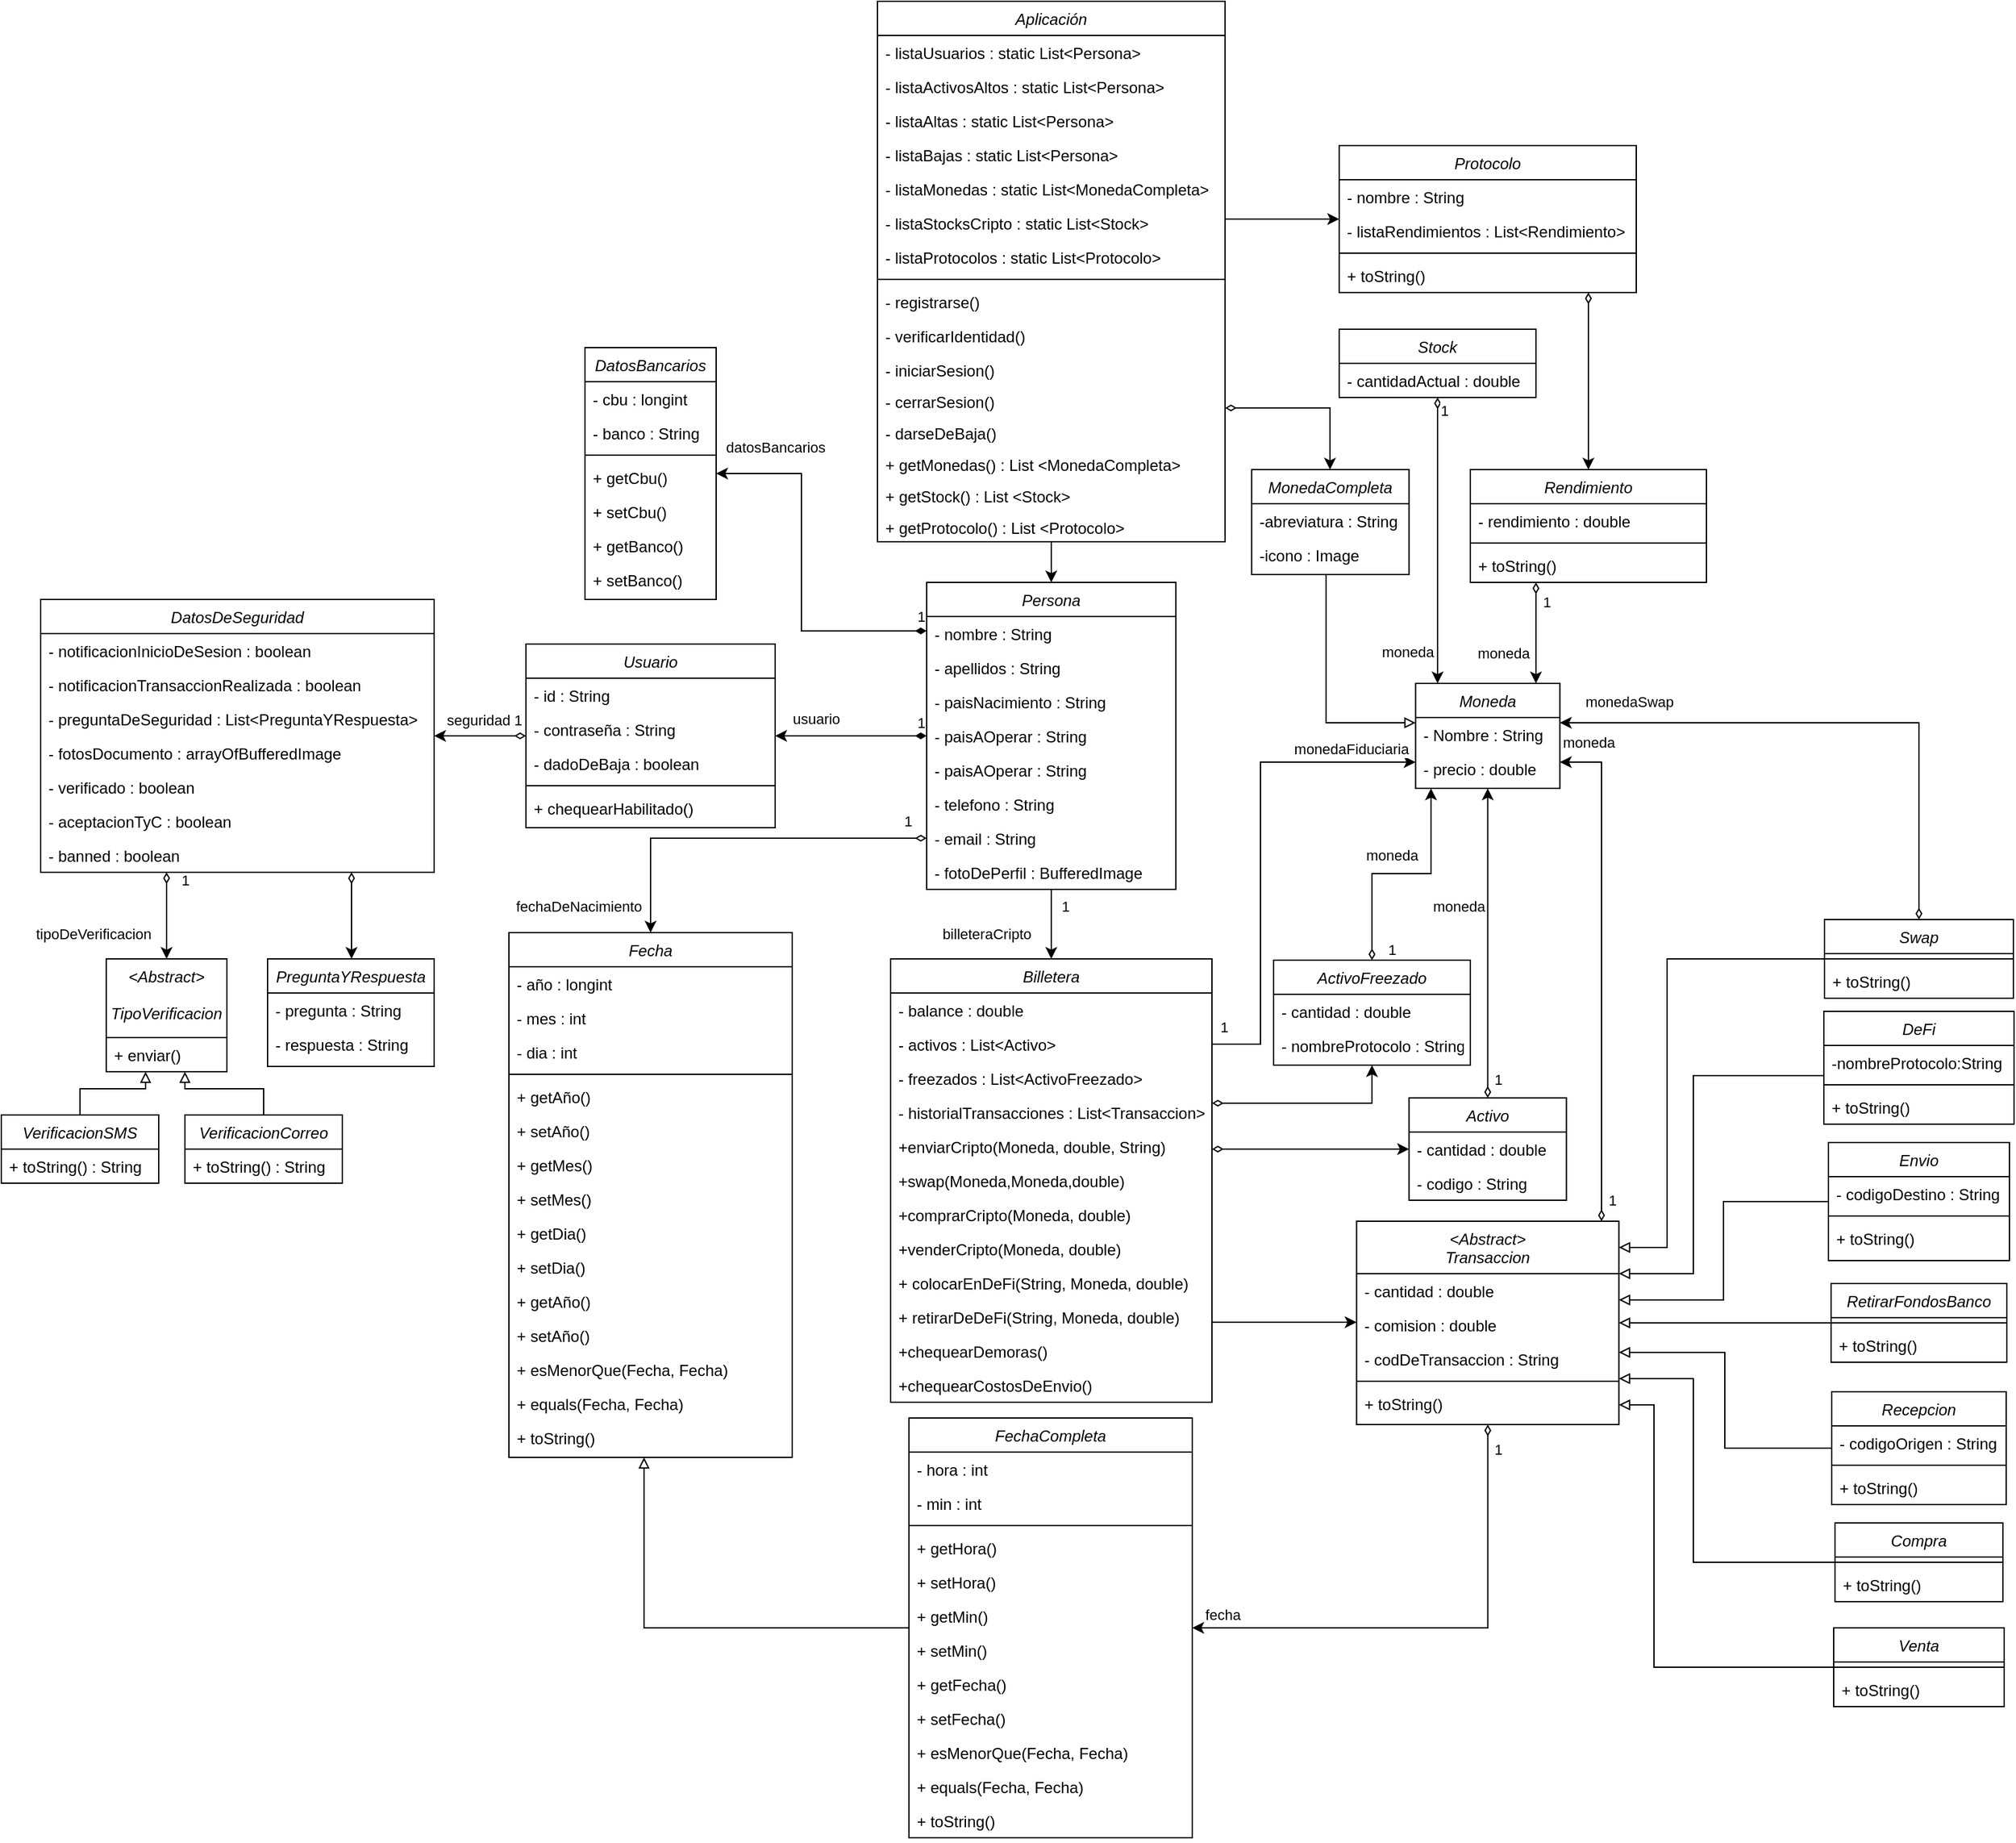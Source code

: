 <mxfile version="24.7.13">
  <diagram name="Página-1" id="WDjQ5PUS1ypViv3o5lz9">
    <mxGraphModel dx="-405" dy="658" grid="1" gridSize="10" guides="1" tooltips="1" connect="1" arrows="1" fold="1" page="1" pageScale="1" pageWidth="1600" pageHeight="1200" math="0" shadow="0">
      <root>
        <mxCell id="0" />
        <mxCell id="1" parent="0" />
        <mxCell id="rlaJw5aa2Yewg--EE3p0-123" style="edgeStyle=orthogonalEdgeStyle;rounded=0;orthogonalLoop=1;jettySize=auto;html=1;" edge="1" parent="1" source="rlaJw5aa2Yewg--EE3p0-1" target="rlaJw5aa2Yewg--EE3p0-18">
          <mxGeometry relative="1" as="geometry" />
        </mxCell>
        <mxCell id="rlaJw5aa2Yewg--EE3p0-161" style="edgeStyle=orthogonalEdgeStyle;rounded=0;orthogonalLoop=1;jettySize=auto;html=1;" edge="1" parent="1" source="rlaJw5aa2Yewg--EE3p0-1" target="rlaJw5aa2Yewg--EE3p0-112">
          <mxGeometry relative="1" as="geometry">
            <Array as="points">
              <mxPoint x="2560" y="206" />
              <mxPoint x="2560" y="206" />
            </Array>
          </mxGeometry>
        </mxCell>
        <mxCell id="rlaJw5aa2Yewg--EE3p0-253" style="edgeStyle=orthogonalEdgeStyle;rounded=0;orthogonalLoop=1;jettySize=auto;html=1;startArrow=diamondThin;startFill=0;" edge="1" parent="1" source="rlaJw5aa2Yewg--EE3p0-1" target="rlaJw5aa2Yewg--EE3p0-53">
          <mxGeometry relative="1" as="geometry">
            <Array as="points">
              <mxPoint x="2613" y="350" />
            </Array>
          </mxGeometry>
        </mxCell>
        <mxCell id="rlaJw5aa2Yewg--EE3p0-1" value="Aplicación" style="swimlane;fontStyle=2;align=center;verticalAlign=top;childLayout=stackLayout;horizontal=1;startSize=26;horizontalStack=0;resizeParent=1;resizeLast=0;collapsible=1;marginBottom=0;rounded=0;shadow=0;strokeWidth=1;fontSize=12;" vertex="1" parent="1">
          <mxGeometry x="2268" y="40" width="265" height="412" as="geometry">
            <mxRectangle x="230" y="140" width="160" height="26" as="alternateBounds" />
          </mxGeometry>
        </mxCell>
        <mxCell id="rlaJw5aa2Yewg--EE3p0-2" value="- listaUsuarios : static List&lt;Persona&gt;" style="text;align=left;verticalAlign=top;spacingLeft=4;spacingRight=4;overflow=hidden;rotatable=0;points=[[0,0.5],[1,0.5]];portConstraint=eastwest;rounded=0;shadow=0;html=0;fontSize=12;" vertex="1" parent="rlaJw5aa2Yewg--EE3p0-1">
          <mxGeometry y="26" width="265" height="26" as="geometry" />
        </mxCell>
        <mxCell id="rlaJw5aa2Yewg--EE3p0-3" value="- listaActivosAltos : static List&lt;Persona&gt;" style="text;align=left;verticalAlign=top;spacingLeft=4;spacingRight=4;overflow=hidden;rotatable=0;points=[[0,0.5],[1,0.5]];portConstraint=eastwest;rounded=0;shadow=0;html=0;fontSize=12;" vertex="1" parent="rlaJw5aa2Yewg--EE3p0-1">
          <mxGeometry y="52" width="265" height="26" as="geometry" />
        </mxCell>
        <mxCell id="rlaJw5aa2Yewg--EE3p0-4" value="- listaAltas : static List&lt;Persona&gt;" style="text;align=left;verticalAlign=top;spacingLeft=4;spacingRight=4;overflow=hidden;rotatable=0;points=[[0,0.5],[1,0.5]];portConstraint=eastwest;rounded=0;shadow=0;html=0;fontSize=12;" vertex="1" parent="rlaJw5aa2Yewg--EE3p0-1">
          <mxGeometry y="78" width="265" height="26" as="geometry" />
        </mxCell>
        <mxCell id="rlaJw5aa2Yewg--EE3p0-5" value="- listaBajas : static List&lt;Persona&gt;" style="text;align=left;verticalAlign=top;spacingLeft=4;spacingRight=4;overflow=hidden;rotatable=0;points=[[0,0.5],[1,0.5]];portConstraint=eastwest;rounded=0;shadow=0;html=0;fontSize=12;" vertex="1" parent="rlaJw5aa2Yewg--EE3p0-1">
          <mxGeometry y="104" width="265" height="26" as="geometry" />
        </mxCell>
        <mxCell id="rlaJw5aa2Yewg--EE3p0-6" value="- listaMonedas : static List&lt;MonedaCompleta&gt;" style="text;align=left;verticalAlign=top;spacingLeft=4;spacingRight=4;overflow=hidden;rotatable=0;points=[[0,0.5],[1,0.5]];portConstraint=eastwest;rounded=0;shadow=0;html=0;fontSize=12;" vertex="1" parent="rlaJw5aa2Yewg--EE3p0-1">
          <mxGeometry y="130" width="265" height="26" as="geometry" />
        </mxCell>
        <mxCell id="rlaJw5aa2Yewg--EE3p0-7" value="- listaStocksCripto : static List&lt;Stock&gt;" style="text;align=left;verticalAlign=top;spacingLeft=4;spacingRight=4;overflow=hidden;rotatable=0;points=[[0,0.5],[1,0.5]];portConstraint=eastwest;rounded=0;shadow=0;html=0;fontSize=12;" vertex="1" parent="rlaJw5aa2Yewg--EE3p0-1">
          <mxGeometry y="156" width="265" height="26" as="geometry" />
        </mxCell>
        <mxCell id="rlaJw5aa2Yewg--EE3p0-8" value="- listaProtocolos : static List&lt;Protocolo&gt;" style="text;align=left;verticalAlign=top;spacingLeft=4;spacingRight=4;overflow=hidden;rotatable=0;points=[[0,0.5],[1,0.5]];portConstraint=eastwest;" vertex="1" parent="rlaJw5aa2Yewg--EE3p0-1">
          <mxGeometry y="182" width="265" height="26" as="geometry" />
        </mxCell>
        <mxCell id="rlaJw5aa2Yewg--EE3p0-9" value="" style="line;html=1;strokeWidth=1;align=left;verticalAlign=middle;spacingTop=-1;spacingLeft=3;spacingRight=3;rotatable=0;labelPosition=right;points=[];portConstraint=eastwest;fontSize=12;" vertex="1" parent="rlaJw5aa2Yewg--EE3p0-1">
          <mxGeometry y="208" width="265" height="8" as="geometry" />
        </mxCell>
        <mxCell id="rlaJw5aa2Yewg--EE3p0-10" value="- registrarse()   " style="text;align=left;verticalAlign=top;spacingLeft=4;spacingRight=4;overflow=hidden;rotatable=0;points=[[0,0.5],[1,0.5]];portConstraint=eastwest;rounded=0;shadow=0;html=0;fontSize=12;" vertex="1" parent="rlaJw5aa2Yewg--EE3p0-1">
          <mxGeometry y="216" width="265" height="26" as="geometry" />
        </mxCell>
        <mxCell id="rlaJw5aa2Yewg--EE3p0-11" value="- verificarIdentidad()" style="text;align=left;verticalAlign=top;spacingLeft=4;spacingRight=4;overflow=hidden;rotatable=0;points=[[0,0.5],[1,0.5]];portConstraint=eastwest;rounded=0;shadow=0;html=0;fontSize=12;" vertex="1" parent="rlaJw5aa2Yewg--EE3p0-1">
          <mxGeometry y="242" width="265" height="26" as="geometry" />
        </mxCell>
        <mxCell id="rlaJw5aa2Yewg--EE3p0-12" value="- iniciarSesion()" style="text;align=left;verticalAlign=top;spacingLeft=4;spacingRight=4;overflow=hidden;rotatable=0;points=[[0,0.5],[1,0.5]];portConstraint=eastwest;fontSize=12;" vertex="1" parent="rlaJw5aa2Yewg--EE3p0-1">
          <mxGeometry y="268" width="265" height="24" as="geometry" />
        </mxCell>
        <mxCell id="rlaJw5aa2Yewg--EE3p0-13" value="- cerrarSesion()" style="text;align=left;verticalAlign=top;spacingLeft=4;spacingRight=4;overflow=hidden;rotatable=0;points=[[0,0.5],[1,0.5]];portConstraint=eastwest;fontSize=12;" vertex="1" parent="rlaJw5aa2Yewg--EE3p0-1">
          <mxGeometry y="292" width="265" height="24" as="geometry" />
        </mxCell>
        <mxCell id="rlaJw5aa2Yewg--EE3p0-14" value="- darseDeBaja()" style="text;align=left;verticalAlign=top;spacingLeft=4;spacingRight=4;overflow=hidden;rotatable=0;points=[[0,0.5],[1,0.5]];portConstraint=eastwest;fontSize=12;" vertex="1" parent="rlaJw5aa2Yewg--EE3p0-1">
          <mxGeometry y="316" width="265" height="24" as="geometry" />
        </mxCell>
        <mxCell id="rlaJw5aa2Yewg--EE3p0-15" value="+ getMonedas() : List &lt;MonedaCompleta&gt;" style="text;align=left;verticalAlign=top;spacingLeft=4;spacingRight=4;overflow=hidden;rotatable=0;points=[[0,0.5],[1,0.5]];portConstraint=eastwest;fontSize=12;" vertex="1" parent="rlaJw5aa2Yewg--EE3p0-1">
          <mxGeometry y="340" width="265" height="24" as="geometry" />
        </mxCell>
        <mxCell id="rlaJw5aa2Yewg--EE3p0-16" value="+ getStock() : List &lt;Stock&gt;" style="text;align=left;verticalAlign=top;spacingLeft=4;spacingRight=4;overflow=hidden;rotatable=0;points=[[0,0.5],[1,0.5]];portConstraint=eastwest;fontSize=12;" vertex="1" parent="rlaJw5aa2Yewg--EE3p0-1">
          <mxGeometry y="364" width="265" height="24" as="geometry" />
        </mxCell>
        <mxCell id="rlaJw5aa2Yewg--EE3p0-17" value="+ getProtocolo() : List &lt;Protocolo&gt;" style="text;align=left;verticalAlign=top;spacingLeft=4;spacingRight=4;overflow=hidden;rotatable=0;points=[[0,0.5],[1,0.5]];portConstraint=eastwest;fontSize=12;" vertex="1" parent="rlaJw5aa2Yewg--EE3p0-1">
          <mxGeometry y="388" width="265" height="24" as="geometry" />
        </mxCell>
        <mxCell id="rlaJw5aa2Yewg--EE3p0-124" style="edgeStyle=orthogonalEdgeStyle;rounded=0;orthogonalLoop=1;jettySize=auto;html=1;startArrow=diamondThin;startFill=1;" edge="1" parent="1" source="rlaJw5aa2Yewg--EE3p0-18" target="rlaJw5aa2Yewg--EE3p0-27">
          <mxGeometry relative="1" as="geometry" />
        </mxCell>
        <mxCell id="rlaJw5aa2Yewg--EE3p0-126" value="usuario" style="edgeLabel;html=1;align=center;verticalAlign=middle;resizable=0;points=[];" vertex="1" connectable="0" parent="rlaJw5aa2Yewg--EE3p0-124">
          <mxGeometry x="-0.08" relative="1" as="geometry">
            <mxPoint x="-32" y="-13" as="offset" />
          </mxGeometry>
        </mxCell>
        <mxCell id="rlaJw5aa2Yewg--EE3p0-158" value="1" style="edgeLabel;html=1;align=center;verticalAlign=middle;resizable=0;points=[];" vertex="1" connectable="0" parent="rlaJw5aa2Yewg--EE3p0-124">
          <mxGeometry x="-0.355" y="-2" relative="1" as="geometry">
            <mxPoint x="32" y="-8" as="offset" />
          </mxGeometry>
        </mxCell>
        <mxCell id="rlaJw5aa2Yewg--EE3p0-153" style="edgeStyle=orthogonalEdgeStyle;rounded=0;orthogonalLoop=1;jettySize=auto;html=1;" edge="1" parent="1" source="rlaJw5aa2Yewg--EE3p0-18" target="rlaJw5aa2Yewg--EE3p0-58">
          <mxGeometry relative="1" as="geometry" />
        </mxCell>
        <mxCell id="rlaJw5aa2Yewg--EE3p0-154" value="&lt;div&gt;billeteraCripto&lt;/div&gt;" style="edgeLabel;html=1;align=center;verticalAlign=middle;resizable=0;points=[];" vertex="1" connectable="0" parent="rlaJw5aa2Yewg--EE3p0-153">
          <mxGeometry x="-0.461" y="1" relative="1" as="geometry">
            <mxPoint x="-51" y="19" as="offset" />
          </mxGeometry>
        </mxCell>
        <mxCell id="rlaJw5aa2Yewg--EE3p0-160" value="1" style="edgeLabel;html=1;align=center;verticalAlign=middle;resizable=0;points=[];" vertex="1" connectable="0" parent="rlaJw5aa2Yewg--EE3p0-153">
          <mxGeometry x="-0.245" y="2" relative="1" as="geometry">
            <mxPoint x="8" y="-7" as="offset" />
          </mxGeometry>
        </mxCell>
        <mxCell id="rlaJw5aa2Yewg--EE3p0-18" value="Persona" style="swimlane;fontStyle=2;align=center;verticalAlign=top;childLayout=stackLayout;horizontal=1;startSize=26;horizontalStack=0;resizeParent=1;resizeLast=0;collapsible=1;marginBottom=0;rounded=0;shadow=0;strokeWidth=1;fontSize=12;" vertex="1" parent="1">
          <mxGeometry x="2305.5" y="483" width="190" height="234" as="geometry">
            <mxRectangle x="230" y="140" width="160" height="26" as="alternateBounds" />
          </mxGeometry>
        </mxCell>
        <mxCell id="rlaJw5aa2Yewg--EE3p0-19" value="- nombre : String" style="text;align=left;verticalAlign=top;spacingLeft=4;spacingRight=4;overflow=hidden;rotatable=0;points=[[0,0.5],[1,0.5]];portConstraint=eastwest;rounded=0;shadow=0;html=0;fontSize=12;" vertex="1" parent="rlaJw5aa2Yewg--EE3p0-18">
          <mxGeometry y="26" width="190" height="26" as="geometry" />
        </mxCell>
        <mxCell id="rlaJw5aa2Yewg--EE3p0-20" value="- apellidos : String" style="text;align=left;verticalAlign=top;spacingLeft=4;spacingRight=4;overflow=hidden;rotatable=0;points=[[0,0.5],[1,0.5]];portConstraint=eastwest;rounded=0;shadow=0;html=0;fontSize=12;" vertex="1" parent="rlaJw5aa2Yewg--EE3p0-18">
          <mxGeometry y="52" width="190" height="26" as="geometry" />
        </mxCell>
        <mxCell id="rlaJw5aa2Yewg--EE3p0-21" value="- paisNacimiento : String" style="text;align=left;verticalAlign=top;spacingLeft=4;spacingRight=4;overflow=hidden;rotatable=0;points=[[0,0.5],[1,0.5]];portConstraint=eastwest;rounded=0;shadow=0;html=0;fontSize=12;" vertex="1" parent="rlaJw5aa2Yewg--EE3p0-18">
          <mxGeometry y="78" width="190" height="26" as="geometry" />
        </mxCell>
        <mxCell id="rlaJw5aa2Yewg--EE3p0-22" value="- paisAOperar : String" style="text;align=left;verticalAlign=top;spacingLeft=4;spacingRight=4;overflow=hidden;rotatable=0;points=[[0,0.5],[1,0.5]];portConstraint=eastwest;rounded=0;shadow=0;html=0;fontSize=12;" vertex="1" parent="rlaJw5aa2Yewg--EE3p0-18">
          <mxGeometry y="104" width="190" height="26" as="geometry" />
        </mxCell>
        <mxCell id="rlaJw5aa2Yewg--EE3p0-23" value="- paisAOperar : String" style="text;align=left;verticalAlign=top;spacingLeft=4;spacingRight=4;overflow=hidden;rotatable=0;points=[[0,0.5],[1,0.5]];portConstraint=eastwest;rounded=0;shadow=0;html=0;fontSize=12;" vertex="1" parent="rlaJw5aa2Yewg--EE3p0-18">
          <mxGeometry y="130" width="190" height="26" as="geometry" />
        </mxCell>
        <mxCell id="rlaJw5aa2Yewg--EE3p0-24" value="- telefono : String" style="text;align=left;verticalAlign=top;spacingLeft=4;spacingRight=4;overflow=hidden;rotatable=0;points=[[0,0.5],[1,0.5]];portConstraint=eastwest;rounded=0;shadow=0;html=0;fontSize=12;" vertex="1" parent="rlaJw5aa2Yewg--EE3p0-18">
          <mxGeometry y="156" width="190" height="26" as="geometry" />
        </mxCell>
        <mxCell id="rlaJw5aa2Yewg--EE3p0-25" value="- email : String" style="text;align=left;verticalAlign=top;spacingLeft=4;spacingRight=4;overflow=hidden;rotatable=0;points=[[0,0.5],[1,0.5]];portConstraint=eastwest;rounded=0;shadow=0;html=0;fontSize=12;" vertex="1" parent="rlaJw5aa2Yewg--EE3p0-18">
          <mxGeometry y="182" width="190" height="26" as="geometry" />
        </mxCell>
        <mxCell id="rlaJw5aa2Yewg--EE3p0-26" value="- fotoDePerfil : BufferedImage" style="text;align=left;verticalAlign=top;spacingLeft=4;spacingRight=4;overflow=hidden;rotatable=0;points=[[0,0.5],[1,0.5]];portConstraint=eastwest;rounded=0;shadow=0;html=0;fontSize=12;" vertex="1" parent="rlaJw5aa2Yewg--EE3p0-18">
          <mxGeometry y="208" width="190" height="26" as="geometry" />
        </mxCell>
        <mxCell id="rlaJw5aa2Yewg--EE3p0-127" style="edgeStyle=orthogonalEdgeStyle;rounded=0;orthogonalLoop=1;jettySize=auto;html=1;startArrow=diamondThin;startFill=0;" edge="1" parent="1" source="rlaJw5aa2Yewg--EE3p0-27" target="rlaJw5aa2Yewg--EE3p0-33">
          <mxGeometry relative="1" as="geometry" />
        </mxCell>
        <mxCell id="rlaJw5aa2Yewg--EE3p0-128" value="seguridad 1" style="edgeLabel;html=1;align=center;verticalAlign=middle;resizable=0;points=[];" vertex="1" connectable="0" parent="rlaJw5aa2Yewg--EE3p0-127">
          <mxGeometry x="-0.08" relative="1" as="geometry">
            <mxPoint y="-12" as="offset" />
          </mxGeometry>
        </mxCell>
        <mxCell id="rlaJw5aa2Yewg--EE3p0-27" value="Usuario" style="swimlane;fontStyle=2;align=center;verticalAlign=top;childLayout=stackLayout;horizontal=1;startSize=26;horizontalStack=0;resizeParent=1;resizeLast=0;collapsible=1;marginBottom=0;rounded=0;shadow=0;strokeWidth=1;fontSize=12;" vertex="1" parent="1">
          <mxGeometry x="2000" y="530" width="190" height="140" as="geometry">
            <mxRectangle x="550" y="140" width="160" height="26" as="alternateBounds" />
          </mxGeometry>
        </mxCell>
        <mxCell id="rlaJw5aa2Yewg--EE3p0-28" value="- id : String" style="text;align=left;verticalAlign=top;spacingLeft=4;spacingRight=4;overflow=hidden;rotatable=0;points=[[0,0.5],[1,0.5]];portConstraint=eastwest;fontSize=12;" vertex="1" parent="rlaJw5aa2Yewg--EE3p0-27">
          <mxGeometry y="26" width="190" height="26" as="geometry" />
        </mxCell>
        <mxCell id="rlaJw5aa2Yewg--EE3p0-29" value="- contraseña : String" style="text;align=left;verticalAlign=top;spacingLeft=4;spacingRight=4;overflow=hidden;rotatable=0;points=[[0,0.5],[1,0.5]];portConstraint=eastwest;rounded=0;shadow=0;html=0;fontSize=12;" vertex="1" parent="rlaJw5aa2Yewg--EE3p0-27">
          <mxGeometry y="52" width="190" height="26" as="geometry" />
        </mxCell>
        <mxCell id="rlaJw5aa2Yewg--EE3p0-30" value="- dadoDeBaja : boolean" style="text;align=left;verticalAlign=top;spacingLeft=4;spacingRight=4;overflow=hidden;rotatable=0;points=[[0,0.5],[1,0.5]];portConstraint=eastwest;rounded=0;shadow=0;html=0;fontSize=12;" vertex="1" parent="rlaJw5aa2Yewg--EE3p0-27">
          <mxGeometry y="78" width="190" height="26" as="geometry" />
        </mxCell>
        <mxCell id="rlaJw5aa2Yewg--EE3p0-31" value="" style="line;html=1;strokeWidth=1;align=left;verticalAlign=middle;spacingTop=-1;spacingLeft=3;spacingRight=3;rotatable=0;labelPosition=right;points=[];portConstraint=eastwest;fontSize=12;" vertex="1" parent="rlaJw5aa2Yewg--EE3p0-27">
          <mxGeometry y="104" width="190" height="8" as="geometry" />
        </mxCell>
        <mxCell id="rlaJw5aa2Yewg--EE3p0-32" value="+ chequearHabilitado()" style="text;align=left;verticalAlign=top;spacingLeft=4;spacingRight=4;overflow=hidden;rotatable=0;points=[[0,0.5],[1,0.5]];portConstraint=eastwest;fontSize=12;" vertex="1" parent="rlaJw5aa2Yewg--EE3p0-27">
          <mxGeometry y="112" width="190" height="26" as="geometry" />
        </mxCell>
        <mxCell id="rlaJw5aa2Yewg--EE3p0-131" style="edgeStyle=orthogonalEdgeStyle;rounded=0;orthogonalLoop=1;jettySize=auto;html=1;startArrow=diamondThin;startFill=0;" edge="1" parent="1" source="rlaJw5aa2Yewg--EE3p0-33" target="rlaJw5aa2Yewg--EE3p0-41">
          <mxGeometry relative="1" as="geometry">
            <Array as="points">
              <mxPoint x="1867" y="720" />
              <mxPoint x="1867" y="720" />
            </Array>
          </mxGeometry>
        </mxCell>
        <mxCell id="rlaJw5aa2Yewg--EE3p0-132" style="edgeStyle=orthogonalEdgeStyle;rounded=0;orthogonalLoop=1;jettySize=auto;html=1;startArrow=diamondThin;startFill=0;" edge="1" parent="1" source="rlaJw5aa2Yewg--EE3p0-33" target="rlaJw5aa2Yewg--EE3p0-44">
          <mxGeometry relative="1" as="geometry">
            <Array as="points">
              <mxPoint x="1726" y="720" />
              <mxPoint x="1726" y="720" />
            </Array>
          </mxGeometry>
        </mxCell>
        <mxCell id="rlaJw5aa2Yewg--EE3p0-133" value="tipoDeVerificacion" style="edgeLabel;html=1;align=center;verticalAlign=middle;resizable=0;points=[];" vertex="1" connectable="0" parent="rlaJw5aa2Yewg--EE3p0-132">
          <mxGeometry x="0.323" relative="1" as="geometry">
            <mxPoint x="-56" y="3" as="offset" />
          </mxGeometry>
        </mxCell>
        <mxCell id="rlaJw5aa2Yewg--EE3p0-156" value="1" style="edgeLabel;html=1;align=center;verticalAlign=middle;resizable=0;points=[];" vertex="1" connectable="0" parent="rlaJw5aa2Yewg--EE3p0-132">
          <mxGeometry x="-0.437" y="1" relative="1" as="geometry">
            <mxPoint x="13" y="-13" as="offset" />
          </mxGeometry>
        </mxCell>
        <mxCell id="rlaJw5aa2Yewg--EE3p0-33" value="DatosDeSeguridad" style="swimlane;fontStyle=2;align=center;verticalAlign=top;childLayout=stackLayout;horizontal=1;startSize=26;horizontalStack=0;resizeParent=1;resizeLast=0;collapsible=1;marginBottom=0;rounded=0;shadow=0;strokeWidth=1;" vertex="1" parent="1">
          <mxGeometry x="1630" y="496" width="300" height="208" as="geometry">
            <mxRectangle x="320" y="12" width="160" height="26" as="alternateBounds" />
          </mxGeometry>
        </mxCell>
        <mxCell id="rlaJw5aa2Yewg--EE3p0-34" value="- notificacionInicioDeSesion : boolean" style="text;align=left;verticalAlign=top;spacingLeft=4;spacingRight=4;overflow=hidden;rotatable=0;points=[[0,0.5],[1,0.5]];portConstraint=eastwest;rounded=0;shadow=0;html=0;" vertex="1" parent="rlaJw5aa2Yewg--EE3p0-33">
          <mxGeometry y="26" width="300" height="26" as="geometry" />
        </mxCell>
        <mxCell id="rlaJw5aa2Yewg--EE3p0-35" value="- notificacionTransaccionRealizada : boolean" style="text;align=left;verticalAlign=top;spacingLeft=4;spacingRight=4;overflow=hidden;rotatable=0;points=[[0,0.5],[1,0.5]];portConstraint=eastwest;rounded=0;shadow=0;html=0;" vertex="1" parent="rlaJw5aa2Yewg--EE3p0-33">
          <mxGeometry y="52" width="300" height="26" as="geometry" />
        </mxCell>
        <mxCell id="rlaJw5aa2Yewg--EE3p0-36" value="- preguntaDeSeguridad : List&lt;PreguntaYRespuesta&gt;" style="text;align=left;verticalAlign=top;spacingLeft=4;spacingRight=4;overflow=hidden;rotatable=0;points=[[0,0.5],[1,0.5]];portConstraint=eastwest;rounded=0;shadow=0;html=0;" vertex="1" parent="rlaJw5aa2Yewg--EE3p0-33">
          <mxGeometry y="78" width="300" height="26" as="geometry" />
        </mxCell>
        <mxCell id="rlaJw5aa2Yewg--EE3p0-37" value="- fotosDocumento : arrayOfBufferedImage" style="text;align=left;verticalAlign=top;spacingLeft=4;spacingRight=4;overflow=hidden;rotatable=0;points=[[0,0.5],[1,0.5]];portConstraint=eastwest;rounded=0;shadow=0;html=0;" vertex="1" parent="rlaJw5aa2Yewg--EE3p0-33">
          <mxGeometry y="104" width="300" height="26" as="geometry" />
        </mxCell>
        <mxCell id="rlaJw5aa2Yewg--EE3p0-38" value="- verificado : boolean" style="text;align=left;verticalAlign=top;spacingLeft=4;spacingRight=4;overflow=hidden;rotatable=0;points=[[0,0.5],[1,0.5]];portConstraint=eastwest;rounded=0;shadow=0;html=0;" vertex="1" parent="rlaJw5aa2Yewg--EE3p0-33">
          <mxGeometry y="130" width="300" height="26" as="geometry" />
        </mxCell>
        <mxCell id="rlaJw5aa2Yewg--EE3p0-39" value="- aceptacionTyC : boolean" style="text;align=left;verticalAlign=top;spacingLeft=4;spacingRight=4;overflow=hidden;rotatable=0;points=[[0,0.5],[1,0.5]];portConstraint=eastwest;rounded=0;shadow=0;html=0;fontSize=12;" vertex="1" parent="rlaJw5aa2Yewg--EE3p0-33">
          <mxGeometry y="156" width="300" height="26" as="geometry" />
        </mxCell>
        <mxCell id="rlaJw5aa2Yewg--EE3p0-40" value="- banned : boolean" style="text;align=left;verticalAlign=top;spacingLeft=4;spacingRight=4;overflow=hidden;rotatable=0;points=[[0,0.5],[1,0.5]];portConstraint=eastwest;rounded=0;shadow=0;html=0;" vertex="1" parent="rlaJw5aa2Yewg--EE3p0-33">
          <mxGeometry y="182" width="300" height="26" as="geometry" />
        </mxCell>
        <mxCell id="rlaJw5aa2Yewg--EE3p0-41" value="PreguntaYRespuesta" style="swimlane;fontStyle=2;align=center;verticalAlign=top;childLayout=stackLayout;horizontal=1;startSize=26;horizontalStack=0;resizeParent=1;resizeLast=0;collapsible=1;marginBottom=0;rounded=0;shadow=0;strokeWidth=1;fontSize=12;" vertex="1" parent="1">
          <mxGeometry x="1803" y="770" width="127" height="82" as="geometry">
            <mxRectangle x="230" y="140" width="160" height="26" as="alternateBounds" />
          </mxGeometry>
        </mxCell>
        <mxCell id="rlaJw5aa2Yewg--EE3p0-42" value="- pregunta : String" style="text;align=left;verticalAlign=top;spacingLeft=4;spacingRight=4;overflow=hidden;rotatable=0;points=[[0,0.5],[1,0.5]];portConstraint=eastwest;rounded=0;shadow=0;html=0;fontSize=12;" vertex="1" parent="rlaJw5aa2Yewg--EE3p0-41">
          <mxGeometry y="26" width="127" height="26" as="geometry" />
        </mxCell>
        <mxCell id="rlaJw5aa2Yewg--EE3p0-43" value="- respuesta : String" style="text;align=left;verticalAlign=top;spacingLeft=4;spacingRight=4;overflow=hidden;rotatable=0;points=[[0,0.5],[1,0.5]];portConstraint=eastwest;rounded=0;shadow=0;html=0;fontSize=12;" vertex="1" parent="rlaJw5aa2Yewg--EE3p0-41">
          <mxGeometry y="52" width="127" height="26" as="geometry" />
        </mxCell>
        <mxCell id="rlaJw5aa2Yewg--EE3p0-44" value="&lt;Abstract&gt;&#xa;&#xa;TipoVerificacion" style="swimlane;fontStyle=2;align=center;verticalAlign=top;childLayout=stackLayout;horizontal=1;startSize=60;horizontalStack=0;resizeParent=1;resizeLast=0;collapsible=1;marginBottom=0;rounded=0;shadow=0;strokeWidth=1;fontSize=12;" vertex="1" parent="1">
          <mxGeometry x="1680" y="770" width="92" height="86" as="geometry">
            <mxRectangle x="230" y="140" width="160" height="26" as="alternateBounds" />
          </mxGeometry>
        </mxCell>
        <mxCell id="rlaJw5aa2Yewg--EE3p0-45" value="+ enviar()" style="text;align=left;verticalAlign=top;spacingLeft=4;spacingRight=4;overflow=hidden;rotatable=0;points=[[0,0.5],[1,0.5]];portConstraint=eastwest;rounded=0;shadow=0;html=0;fontSize=12;" vertex="1" parent="rlaJw5aa2Yewg--EE3p0-44">
          <mxGeometry y="60" width="92" height="26" as="geometry" />
        </mxCell>
        <mxCell id="rlaJw5aa2Yewg--EE3p0-136" style="edgeStyle=orthogonalEdgeStyle;rounded=0;orthogonalLoop=1;jettySize=auto;html=1;endArrow=block;endFill=0;" edge="1" parent="1" source="rlaJw5aa2Yewg--EE3p0-46" target="rlaJw5aa2Yewg--EE3p0-44">
          <mxGeometry relative="1" as="geometry">
            <Array as="points">
              <mxPoint x="1660" y="869" />
              <mxPoint x="1710" y="869" />
            </Array>
          </mxGeometry>
        </mxCell>
        <mxCell id="rlaJw5aa2Yewg--EE3p0-46" value="VerificacionSMS" style="swimlane;fontStyle=2;align=center;verticalAlign=top;childLayout=stackLayout;horizontal=1;startSize=26;horizontalStack=0;resizeParent=1;resizeLast=0;collapsible=1;marginBottom=0;rounded=0;shadow=0;strokeWidth=1;fontSize=12;" vertex="1" parent="1">
          <mxGeometry x="1600" y="889" width="120" height="52" as="geometry">
            <mxRectangle x="230" y="140" width="160" height="26" as="alternateBounds" />
          </mxGeometry>
        </mxCell>
        <mxCell id="rlaJw5aa2Yewg--EE3p0-47" value="+ toString() : String" style="text;align=left;verticalAlign=top;spacingLeft=4;spacingRight=4;overflow=hidden;rotatable=0;points=[[0,0.5],[1,0.5]];portConstraint=eastwest;rounded=0;shadow=0;html=0;fontSize=12;" vertex="1" parent="rlaJw5aa2Yewg--EE3p0-46">
          <mxGeometry y="26" width="120" height="26" as="geometry" />
        </mxCell>
        <mxCell id="rlaJw5aa2Yewg--EE3p0-137" style="edgeStyle=orthogonalEdgeStyle;rounded=0;orthogonalLoop=1;jettySize=auto;html=1;endArrow=block;endFill=0;" edge="1" parent="1" source="rlaJw5aa2Yewg--EE3p0-48" target="rlaJw5aa2Yewg--EE3p0-44">
          <mxGeometry relative="1" as="geometry">
            <Array as="points">
              <mxPoint x="1800" y="869" />
              <mxPoint x="1740" y="869" />
            </Array>
          </mxGeometry>
        </mxCell>
        <mxCell id="rlaJw5aa2Yewg--EE3p0-48" value="VerificacionCorreo" style="swimlane;fontStyle=2;align=center;verticalAlign=top;childLayout=stackLayout;horizontal=1;startSize=26;horizontalStack=0;resizeParent=1;resizeLast=0;collapsible=1;marginBottom=0;rounded=0;shadow=0;strokeWidth=1;fontSize=12;labelBackgroundColor=default;" vertex="1" parent="1">
          <mxGeometry x="1740" y="889" width="120" height="52" as="geometry">
            <mxRectangle x="230" y="140" width="160" height="26" as="alternateBounds" />
          </mxGeometry>
        </mxCell>
        <mxCell id="rlaJw5aa2Yewg--EE3p0-49" value="+ toString() : String" style="text;align=left;verticalAlign=top;spacingLeft=4;spacingRight=4;overflow=hidden;rotatable=0;points=[[0,0.5],[1,0.5]];portConstraint=eastwest;rounded=0;shadow=0;html=0;fontSize=12;" vertex="1" parent="rlaJw5aa2Yewg--EE3p0-48">
          <mxGeometry y="26" width="120" height="26" as="geometry" />
        </mxCell>
        <mxCell id="rlaJw5aa2Yewg--EE3p0-50" value="Moneda" style="swimlane;fontStyle=2;align=center;verticalAlign=top;childLayout=stackLayout;horizontal=1;startSize=26;horizontalStack=0;resizeParent=1;resizeLast=0;collapsible=1;marginBottom=0;rounded=0;shadow=0;strokeWidth=1;" vertex="1" parent="1">
          <mxGeometry x="2678.25" y="560" width="110" height="80" as="geometry">
            <mxRectangle x="320" y="12" width="160" height="26" as="alternateBounds" />
          </mxGeometry>
        </mxCell>
        <mxCell id="rlaJw5aa2Yewg--EE3p0-51" value="- Nombre : String" style="text;align=left;verticalAlign=top;spacingLeft=4;spacingRight=4;overflow=hidden;rotatable=0;points=[[0,0.5],[1,0.5]];portConstraint=eastwest;" vertex="1" parent="rlaJw5aa2Yewg--EE3p0-50">
          <mxGeometry y="26" width="110" height="26" as="geometry" />
        </mxCell>
        <mxCell id="rlaJw5aa2Yewg--EE3p0-52" value="- precio : double" style="text;align=left;verticalAlign=top;spacingLeft=4;spacingRight=4;overflow=hidden;rotatable=0;points=[[0,0.5],[1,0.5]];portConstraint=eastwest;rounded=0;shadow=0;html=0;" vertex="1" parent="rlaJw5aa2Yewg--EE3p0-50">
          <mxGeometry y="52" width="110" height="26" as="geometry" />
        </mxCell>
        <mxCell id="rlaJw5aa2Yewg--EE3p0-252" style="edgeStyle=orthogonalEdgeStyle;rounded=0;orthogonalLoop=1;jettySize=auto;html=1;endArrow=block;endFill=0;" edge="1" parent="1" source="rlaJw5aa2Yewg--EE3p0-53" target="rlaJw5aa2Yewg--EE3p0-50">
          <mxGeometry relative="1" as="geometry">
            <Array as="points">
              <mxPoint x="2610" y="590" />
            </Array>
          </mxGeometry>
        </mxCell>
        <mxCell id="rlaJw5aa2Yewg--EE3p0-53" value="MonedaCompleta" style="swimlane;fontStyle=2;align=center;verticalAlign=top;childLayout=stackLayout;horizontal=1;startSize=26;horizontalStack=0;resizeParent=1;resizeLast=0;collapsible=1;marginBottom=0;rounded=0;shadow=0;strokeWidth=1;" vertex="1" parent="1">
          <mxGeometry x="2553.25" y="397" width="120" height="80" as="geometry">
            <mxRectangle x="320" y="12" width="160" height="26" as="alternateBounds" />
          </mxGeometry>
        </mxCell>
        <mxCell id="rlaJw5aa2Yewg--EE3p0-54" value="-abreviatura : String" style="text;align=left;verticalAlign=top;spacingLeft=4;spacingRight=4;overflow=hidden;rotatable=0;points=[[0,0.5],[1,0.5]];portConstraint=eastwest;" vertex="1" parent="rlaJw5aa2Yewg--EE3p0-53">
          <mxGeometry y="26" width="120" height="26" as="geometry" />
        </mxCell>
        <mxCell id="rlaJw5aa2Yewg--EE3p0-56" value="-icono : Image" style="text;align=left;verticalAlign=top;spacingLeft=4;spacingRight=4;overflow=hidden;rotatable=0;points=[[0,0.5],[1,0.5]];portConstraint=eastwest;" vertex="1" parent="rlaJw5aa2Yewg--EE3p0-53">
          <mxGeometry y="52" width="120" height="26" as="geometry" />
        </mxCell>
        <mxCell id="rlaJw5aa2Yewg--EE3p0-191" style="edgeStyle=orthogonalEdgeStyle;rounded=0;orthogonalLoop=1;jettySize=auto;html=1;startArrow=diamondThin;startFill=0;" edge="1" parent="1" source="rlaJw5aa2Yewg--EE3p0-58" target="rlaJw5aa2Yewg--EE3p0-63">
          <mxGeometry relative="1" as="geometry">
            <Array as="points">
              <mxPoint x="2560" y="915" />
              <mxPoint x="2560" y="915" />
            </Array>
          </mxGeometry>
        </mxCell>
        <mxCell id="rlaJw5aa2Yewg--EE3p0-193" style="edgeStyle=orthogonalEdgeStyle;rounded=0;orthogonalLoop=1;jettySize=auto;html=1;startArrow=diamondThin;startFill=0;" edge="1" parent="1" source="rlaJw5aa2Yewg--EE3p0-58" target="rlaJw5aa2Yewg--EE3p0-66">
          <mxGeometry relative="1" as="geometry">
            <Array as="points">
              <mxPoint x="2645" y="880" />
            </Array>
          </mxGeometry>
        </mxCell>
        <mxCell id="rlaJw5aa2Yewg--EE3p0-58" value="Billetera" style="swimlane;fontStyle=2;align=center;verticalAlign=top;childLayout=stackLayout;horizontal=1;startSize=26;horizontalStack=0;resizeParent=1;resizeLast=0;collapsible=1;marginBottom=0;rounded=0;shadow=0;strokeWidth=1;fontSize=12;" vertex="1" parent="1">
          <mxGeometry x="2278" y="770" width="245" height="338" as="geometry">
            <mxRectangle x="230" y="140" width="160" height="26" as="alternateBounds" />
          </mxGeometry>
        </mxCell>
        <mxCell id="rlaJw5aa2Yewg--EE3p0-59" value="- balance : double" style="text;align=left;verticalAlign=top;spacingLeft=4;spacingRight=4;overflow=hidden;rotatable=0;points=[[0,0.5],[1,0.5]];portConstraint=eastwest;rounded=0;shadow=0;html=0;fontSize=12;" vertex="1" parent="rlaJw5aa2Yewg--EE3p0-58">
          <mxGeometry y="26" width="245" height="26" as="geometry" />
        </mxCell>
        <mxCell id="rlaJw5aa2Yewg--EE3p0-60" value="- activos : List&lt;Activo&gt;" style="text;align=left;verticalAlign=top;spacingLeft=4;spacingRight=4;overflow=hidden;rotatable=0;points=[[0,0.5],[1,0.5]];portConstraint=eastwest;rounded=0;shadow=0;html=0;fontSize=12;" vertex="1" parent="rlaJw5aa2Yewg--EE3p0-58">
          <mxGeometry y="52" width="245" height="26" as="geometry" />
        </mxCell>
        <mxCell id="rlaJw5aa2Yewg--EE3p0-61" value="- freezados : List&lt;ActivoFreezado&gt;" style="text;align=left;verticalAlign=top;spacingLeft=4;spacingRight=4;overflow=hidden;rotatable=0;points=[[0,0.5],[1,0.5]];portConstraint=eastwest;rounded=0;shadow=0;html=0;fontSize=12;" vertex="1" parent="rlaJw5aa2Yewg--EE3p0-58">
          <mxGeometry y="78" width="245" height="26" as="geometry" />
        </mxCell>
        <mxCell id="rlaJw5aa2Yewg--EE3p0-62" value="- historialTransacciones : List&lt;Transaccion&gt;" style="text;align=left;verticalAlign=top;spacingLeft=4;spacingRight=4;overflow=hidden;rotatable=0;points=[[0,0.5],[1,0.5]];portConstraint=eastwest;rounded=0;shadow=0;html=0;fontSize=12;" vertex="1" parent="rlaJw5aa2Yewg--EE3p0-58">
          <mxGeometry y="104" width="245" height="26" as="geometry" />
        </mxCell>
        <mxCell id="rlaJw5aa2Yewg--EE3p0-107" value="+enviarCripto(Moneda, double, String)" style="text;align=left;verticalAlign=top;spacingLeft=4;spacingRight=4;overflow=hidden;rotatable=0;points=[[0,0.5],[1,0.5]];portConstraint=eastwest;rounded=0;shadow=0;html=0;fontSize=12;" vertex="1" parent="rlaJw5aa2Yewg--EE3p0-58">
          <mxGeometry y="130" width="245" height="26" as="geometry" />
        </mxCell>
        <mxCell id="rlaJw5aa2Yewg--EE3p0-106" value="+swap(Moneda,Moneda,double)" style="text;align=left;verticalAlign=top;spacingLeft=4;spacingRight=4;overflow=hidden;rotatable=0;points=[[0,0.5],[1,0.5]];portConstraint=eastwest;rounded=0;shadow=0;html=0;fontSize=12;" vertex="1" parent="rlaJw5aa2Yewg--EE3p0-58">
          <mxGeometry y="156" width="245" height="26" as="geometry" />
        </mxCell>
        <mxCell id="rlaJw5aa2Yewg--EE3p0-104" value="+comprarCripto(Moneda, double)" style="text;align=left;verticalAlign=top;spacingLeft=4;spacingRight=4;overflow=hidden;rotatable=0;points=[[0,0.5],[1,0.5]];portConstraint=eastwest;rounded=0;shadow=0;html=0;fontSize=12;" vertex="1" parent="rlaJw5aa2Yewg--EE3p0-58">
          <mxGeometry y="182" width="245" height="26" as="geometry" />
        </mxCell>
        <mxCell id="rlaJw5aa2Yewg--EE3p0-105" value="+venderCripto(Moneda, double)" style="text;align=left;verticalAlign=top;spacingLeft=4;spacingRight=4;overflow=hidden;rotatable=0;points=[[0,0.5],[1,0.5]];portConstraint=eastwest;rounded=0;shadow=0;html=0;fontSize=12;" vertex="1" parent="rlaJw5aa2Yewg--EE3p0-58">
          <mxGeometry y="208" width="245" height="26" as="geometry" />
        </mxCell>
        <mxCell id="rlaJw5aa2Yewg--EE3p0-109" value="+ colocarEnDeFi(String, Moneda, double)" style="text;align=left;verticalAlign=top;spacingLeft=4;spacingRight=4;overflow=hidden;rotatable=0;points=[[0,0.5],[1,0.5]];portConstraint=eastwest;rounded=0;shadow=0;html=0;fontSize=12;" vertex="1" parent="rlaJw5aa2Yewg--EE3p0-58">
          <mxGeometry y="234" width="245" height="26" as="geometry" />
        </mxCell>
        <mxCell id="rlaJw5aa2Yewg--EE3p0-110" value="+ retirarDeDeFi(String, Moneda, double)" style="text;align=left;verticalAlign=top;spacingLeft=4;spacingRight=4;overflow=hidden;rotatable=0;points=[[0,0.5],[1,0.5]];portConstraint=eastwest;rounded=0;shadow=0;html=0;fontSize=12;" vertex="1" parent="rlaJw5aa2Yewg--EE3p0-58">
          <mxGeometry y="260" width="245" height="26" as="geometry" />
        </mxCell>
        <mxCell id="rlaJw5aa2Yewg--EE3p0-203" value="+chequearDemoras()" style="text;align=left;verticalAlign=top;spacingLeft=4;spacingRight=4;overflow=hidden;rotatable=0;points=[[0,0.5],[1,0.5]];portConstraint=eastwest;rounded=0;shadow=0;html=0;fontSize=12;" vertex="1" parent="rlaJw5aa2Yewg--EE3p0-58">
          <mxGeometry y="286" width="245" height="26" as="geometry" />
        </mxCell>
        <mxCell id="rlaJw5aa2Yewg--EE3p0-204" value="+chequearCostosDeEnvio()" style="text;align=left;verticalAlign=top;spacingLeft=4;spacingRight=4;overflow=hidden;rotatable=0;points=[[0,0.5],[1,0.5]];portConstraint=eastwest;rounded=0;shadow=0;html=0;fontSize=12;" vertex="1" parent="rlaJw5aa2Yewg--EE3p0-58">
          <mxGeometry y="312" width="245" height="26" as="geometry" />
        </mxCell>
        <mxCell id="rlaJw5aa2Yewg--EE3p0-190" style="edgeStyle=orthogonalEdgeStyle;rounded=0;orthogonalLoop=1;jettySize=auto;html=1;startArrow=diamondThin;startFill=0;" edge="1" parent="1" source="rlaJw5aa2Yewg--EE3p0-63" target="rlaJw5aa2Yewg--EE3p0-50">
          <mxGeometry relative="1" as="geometry" />
        </mxCell>
        <mxCell id="rlaJw5aa2Yewg--EE3p0-198" value="1" style="edgeLabel;html=1;align=center;verticalAlign=middle;resizable=0;points=[];" vertex="1" connectable="0" parent="rlaJw5aa2Yewg--EE3p0-190">
          <mxGeometry x="-0.799" y="2" relative="1" as="geometry">
            <mxPoint x="9" y="9" as="offset" />
          </mxGeometry>
        </mxCell>
        <mxCell id="rlaJw5aa2Yewg--EE3p0-201" value="moneda" style="edgeLabel;html=1;align=center;verticalAlign=middle;resizable=0;points=[];" vertex="1" connectable="0" parent="rlaJw5aa2Yewg--EE3p0-190">
          <mxGeometry x="0.715" y="-3" relative="1" as="geometry">
            <mxPoint x="-26" y="56" as="offset" />
          </mxGeometry>
        </mxCell>
        <mxCell id="rlaJw5aa2Yewg--EE3p0-63" value="Activo" style="swimlane;fontStyle=2;align=center;verticalAlign=top;childLayout=stackLayout;horizontal=1;startSize=26;horizontalStack=0;resizeParent=1;resizeLast=0;collapsible=1;marginBottom=0;rounded=0;shadow=0;strokeWidth=1;" vertex="1" parent="1">
          <mxGeometry x="2673.25" y="876" width="120" height="78" as="geometry">
            <mxRectangle x="320" y="12" width="160" height="26" as="alternateBounds" />
          </mxGeometry>
        </mxCell>
        <mxCell id="rlaJw5aa2Yewg--EE3p0-64" value="- cantidad : double" style="text;align=left;verticalAlign=top;spacingLeft=4;spacingRight=4;overflow=hidden;rotatable=0;points=[[0,0.5],[1,0.5]];portConstraint=eastwest;rounded=0;shadow=0;html=0;" vertex="1" parent="rlaJw5aa2Yewg--EE3p0-63">
          <mxGeometry y="26" width="120" height="26" as="geometry" />
        </mxCell>
        <mxCell id="rlaJw5aa2Yewg--EE3p0-65" value="- codigo : String" style="text;align=left;verticalAlign=top;spacingLeft=4;spacingRight=4;overflow=hidden;rotatable=0;points=[[0,0.5],[1,0.5]];portConstraint=eastwest;rounded=0;shadow=0;html=0;" vertex="1" parent="rlaJw5aa2Yewg--EE3p0-63">
          <mxGeometry y="52" width="120" height="26" as="geometry" />
        </mxCell>
        <mxCell id="rlaJw5aa2Yewg--EE3p0-194" style="edgeStyle=orthogonalEdgeStyle;rounded=0;orthogonalLoop=1;jettySize=auto;html=1;startArrow=diamondThin;startFill=0;" edge="1" parent="1" source="rlaJw5aa2Yewg--EE3p0-66" target="rlaJw5aa2Yewg--EE3p0-50">
          <mxGeometry relative="1" as="geometry">
            <Array as="points">
              <mxPoint x="2645" y="705" />
              <mxPoint x="2690" y="705" />
            </Array>
          </mxGeometry>
        </mxCell>
        <mxCell id="rlaJw5aa2Yewg--EE3p0-199" value="1" style="edgeLabel;html=1;align=center;verticalAlign=middle;resizable=0;points=[];" vertex="1" connectable="0" parent="rlaJw5aa2Yewg--EE3p0-194">
          <mxGeometry x="-0.731" y="-1" relative="1" as="geometry">
            <mxPoint x="14" y="15" as="offset" />
          </mxGeometry>
        </mxCell>
        <mxCell id="rlaJw5aa2Yewg--EE3p0-200" value="moneda" style="edgeLabel;html=1;align=center;verticalAlign=middle;resizable=0;points=[];" vertex="1" connectable="0" parent="rlaJw5aa2Yewg--EE3p0-194">
          <mxGeometry x="0.713" y="-2" relative="1" as="geometry">
            <mxPoint x="-32" y="25" as="offset" />
          </mxGeometry>
        </mxCell>
        <mxCell id="rlaJw5aa2Yewg--EE3p0-66" value="ActivoFreezado" style="swimlane;fontStyle=2;align=center;verticalAlign=top;childLayout=stackLayout;horizontal=1;startSize=26;horizontalStack=0;resizeParent=1;resizeLast=0;collapsible=1;marginBottom=0;rounded=0;shadow=0;strokeWidth=1;spacing=2;" vertex="1" parent="1">
          <mxGeometry x="2570" y="771" width="150" height="80" as="geometry">
            <mxRectangle x="320" y="12" width="160" height="26" as="alternateBounds" />
          </mxGeometry>
        </mxCell>
        <mxCell id="rlaJw5aa2Yewg--EE3p0-67" value="- cantidad : double" style="text;align=left;verticalAlign=top;spacingLeft=4;spacingRight=4;overflow=hidden;rotatable=0;points=[[0,0.5],[1,0.5]];portConstraint=eastwest;rounded=0;shadow=0;html=0;" vertex="1" parent="rlaJw5aa2Yewg--EE3p0-66">
          <mxGeometry y="26" width="150" height="26" as="geometry" />
        </mxCell>
        <mxCell id="rlaJw5aa2Yewg--EE3p0-68" value="- nombreProtocolo : String" style="text;align=left;verticalAlign=top;spacingLeft=4;spacingRight=4;overflow=hidden;rotatable=0;points=[[0,0.5],[1,0.5]];portConstraint=eastwest;rounded=0;shadow=0;html=0;fontSize=12;" vertex="1" parent="rlaJw5aa2Yewg--EE3p0-66">
          <mxGeometry y="52" width="150" height="26" as="geometry" />
        </mxCell>
        <mxCell id="rlaJw5aa2Yewg--EE3p0-195" style="edgeStyle=orthogonalEdgeStyle;rounded=0;orthogonalLoop=1;jettySize=auto;html=1;startArrow=diamondThin;startFill=0;" edge="1" parent="1" source="rlaJw5aa2Yewg--EE3p0-69" target="rlaJw5aa2Yewg--EE3p0-50">
          <mxGeometry relative="1" as="geometry">
            <Array as="points">
              <mxPoint x="2820" y="620" />
            </Array>
          </mxGeometry>
        </mxCell>
        <mxCell id="rlaJw5aa2Yewg--EE3p0-197" value="1" style="edgeLabel;html=1;align=center;verticalAlign=middle;resizable=0;points=[];" vertex="1" connectable="0" parent="rlaJw5aa2Yewg--EE3p0-195">
          <mxGeometry x="-0.879" y="-3" relative="1" as="geometry">
            <mxPoint x="5" y="7" as="offset" />
          </mxGeometry>
        </mxCell>
        <mxCell id="rlaJw5aa2Yewg--EE3p0-202" value="moneda" style="edgeLabel;html=1;align=center;verticalAlign=middle;resizable=0;points=[];" vertex="1" connectable="0" parent="rlaJw5aa2Yewg--EE3p0-195">
          <mxGeometry x="0.654" y="1" relative="1" as="geometry">
            <mxPoint x="-9" y="-50" as="offset" />
          </mxGeometry>
        </mxCell>
        <mxCell id="rlaJw5aa2Yewg--EE3p0-247" style="edgeStyle=orthogonalEdgeStyle;rounded=0;orthogonalLoop=1;jettySize=auto;html=1;startArrow=diamondThin;startFill=0;" edge="1" parent="1" source="rlaJw5aa2Yewg--EE3p0-69" target="rlaJw5aa2Yewg--EE3p0-91">
          <mxGeometry relative="1" as="geometry">
            <Array as="points">
              <mxPoint x="2733" y="1280" />
            </Array>
          </mxGeometry>
        </mxCell>
        <mxCell id="rlaJw5aa2Yewg--EE3p0-248" value="1" style="edgeLabel;html=1;align=center;verticalAlign=middle;resizable=0;points=[];" vertex="1" connectable="0" parent="rlaJw5aa2Yewg--EE3p0-247">
          <mxGeometry x="-0.88" y="-1" relative="1" as="geometry">
            <mxPoint x="8" y="-4" as="offset" />
          </mxGeometry>
        </mxCell>
        <mxCell id="rlaJw5aa2Yewg--EE3p0-249" value="fecha" style="edgeLabel;html=1;align=center;verticalAlign=middle;resizable=0;points=[];" vertex="1" connectable="0" parent="rlaJw5aa2Yewg--EE3p0-247">
          <mxGeometry x="0.788" relative="1" as="geometry">
            <mxPoint x="-18" y="-10" as="offset" />
          </mxGeometry>
        </mxCell>
        <mxCell id="rlaJw5aa2Yewg--EE3p0-69" value="&lt;Abstract&gt;&#xa;Transaccion" style="swimlane;fontStyle=2;align=center;verticalAlign=top;childLayout=stackLayout;horizontal=1;startSize=40;horizontalStack=0;resizeParent=1;resizeLast=0;collapsible=1;marginBottom=0;rounded=0;shadow=0;strokeWidth=1;fontSize=12;" vertex="1" parent="1">
          <mxGeometry x="2633.25" y="970" width="200" height="155" as="geometry">
            <mxRectangle x="230" y="140" width="160" height="26" as="alternateBounds" />
          </mxGeometry>
        </mxCell>
        <mxCell id="rlaJw5aa2Yewg--EE3p0-70" value="- cantidad : double" style="text;align=left;verticalAlign=top;spacingLeft=4;spacingRight=4;overflow=hidden;rotatable=0;points=[[0,0.5],[1,0.5]];portConstraint=eastwest;rounded=0;shadow=0;html=0;fontSize=12;" vertex="1" parent="rlaJw5aa2Yewg--EE3p0-69">
          <mxGeometry y="40" width="200" height="26" as="geometry" />
        </mxCell>
        <mxCell id="rlaJw5aa2Yewg--EE3p0-71" value="- comision : double" style="text;align=left;verticalAlign=top;spacingLeft=4;spacingRight=4;overflow=hidden;rotatable=0;points=[[0,0.5],[1,0.5]];portConstraint=eastwest;rounded=0;shadow=0;html=0;fontSize=12;" vertex="1" parent="rlaJw5aa2Yewg--EE3p0-69">
          <mxGeometry y="66" width="200" height="26" as="geometry" />
        </mxCell>
        <mxCell id="rlaJw5aa2Yewg--EE3p0-72" value="- codDeTransaccion : String" style="text;align=left;verticalAlign=top;spacingLeft=4;spacingRight=4;overflow=hidden;rotatable=0;points=[[0,0.5],[1,0.5]];portConstraint=eastwest;rounded=0;shadow=0;html=0;fontSize=12;" vertex="1" parent="rlaJw5aa2Yewg--EE3p0-69">
          <mxGeometry y="92" width="200" height="26" as="geometry" />
        </mxCell>
        <mxCell id="rlaJw5aa2Yewg--EE3p0-73" value="" style="line;html=1;strokeWidth=1;align=left;verticalAlign=middle;spacingTop=-1;spacingLeft=3;spacingRight=3;rotatable=0;labelPosition=right;points=[];portConstraint=eastwest;fontSize=12;" vertex="1" parent="rlaJw5aa2Yewg--EE3p0-69">
          <mxGeometry y="118" width="200" height="8" as="geometry" />
        </mxCell>
        <mxCell id="rlaJw5aa2Yewg--EE3p0-74" value="+ toString()" style="text;align=left;verticalAlign=top;spacingLeft=4;spacingRight=4;overflow=hidden;rotatable=0;points=[[0,0.5],[1,0.5]];portConstraint=eastwest;rounded=0;shadow=0;html=0;fontSize=12;" vertex="1" parent="rlaJw5aa2Yewg--EE3p0-69">
          <mxGeometry y="126" width="200" height="26" as="geometry" />
        </mxCell>
        <mxCell id="rlaJw5aa2Yewg--EE3p0-75" value="Fecha" style="swimlane;fontStyle=2;align=center;verticalAlign=top;childLayout=stackLayout;horizontal=1;startSize=26;horizontalStack=0;resizeParent=1;resizeLast=0;collapsible=1;marginBottom=0;rounded=0;shadow=0;strokeWidth=1;fontSize=12;" vertex="1" parent="1">
          <mxGeometry x="1987" y="750" width="216" height="400" as="geometry">
            <mxRectangle x="230" y="140" width="160" height="26" as="alternateBounds" />
          </mxGeometry>
        </mxCell>
        <mxCell id="rlaJw5aa2Yewg--EE3p0-76" value="- año : longint" style="text;align=left;verticalAlign=top;spacingLeft=4;spacingRight=4;overflow=hidden;rotatable=0;points=[[0,0.5],[1,0.5]];portConstraint=eastwest;rounded=0;shadow=0;html=0;fontSize=12;" vertex="1" parent="rlaJw5aa2Yewg--EE3p0-75">
          <mxGeometry y="26" width="216" height="26" as="geometry" />
        </mxCell>
        <mxCell id="rlaJw5aa2Yewg--EE3p0-77" value="- mes : int" style="text;align=left;verticalAlign=top;spacingLeft=4;spacingRight=4;overflow=hidden;rotatable=0;points=[[0,0.5],[1,0.5]];portConstraint=eastwest;rounded=0;shadow=0;html=0;fontSize=12;" vertex="1" parent="rlaJw5aa2Yewg--EE3p0-75">
          <mxGeometry y="52" width="216" height="26" as="geometry" />
        </mxCell>
        <mxCell id="rlaJw5aa2Yewg--EE3p0-78" value="- dia : int" style="text;align=left;verticalAlign=top;spacingLeft=4;spacingRight=4;overflow=hidden;rotatable=0;points=[[0,0.5],[1,0.5]];portConstraint=eastwest;rounded=0;shadow=0;html=0;fontSize=12;" vertex="1" parent="rlaJw5aa2Yewg--EE3p0-75">
          <mxGeometry y="78" width="216" height="26" as="geometry" />
        </mxCell>
        <mxCell id="rlaJw5aa2Yewg--EE3p0-79" value="" style="line;html=1;strokeWidth=1;align=left;verticalAlign=middle;spacingTop=-1;spacingLeft=3;spacingRight=3;rotatable=0;labelPosition=right;points=[];portConstraint=eastwest;fontSize=12;" vertex="1" parent="rlaJw5aa2Yewg--EE3p0-75">
          <mxGeometry y="104" width="216" height="8" as="geometry" />
        </mxCell>
        <mxCell id="rlaJw5aa2Yewg--EE3p0-80" value="+ getAño()" style="text;align=left;verticalAlign=top;spacingLeft=4;spacingRight=4;overflow=hidden;rotatable=0;points=[[0,0.5],[1,0.5]];portConstraint=eastwest;rounded=0;shadow=0;html=0;fontSize=12;" vertex="1" parent="rlaJw5aa2Yewg--EE3p0-75">
          <mxGeometry y="112" width="216" height="26" as="geometry" />
        </mxCell>
        <mxCell id="rlaJw5aa2Yewg--EE3p0-81" value="+ setAño()" style="text;align=left;verticalAlign=top;spacingLeft=4;spacingRight=4;overflow=hidden;rotatable=0;points=[[0,0.5],[1,0.5]];portConstraint=eastwest;rounded=0;shadow=0;html=0;fontSize=12;" vertex="1" parent="rlaJw5aa2Yewg--EE3p0-75">
          <mxGeometry y="138" width="216" height="26" as="geometry" />
        </mxCell>
        <mxCell id="rlaJw5aa2Yewg--EE3p0-82" value="+ getMes()" style="text;align=left;verticalAlign=top;spacingLeft=4;spacingRight=4;overflow=hidden;rotatable=0;points=[[0,0.5],[1,0.5]];portConstraint=eastwest;rounded=0;shadow=0;html=0;fontSize=12;" vertex="1" parent="rlaJw5aa2Yewg--EE3p0-75">
          <mxGeometry y="164" width="216" height="26" as="geometry" />
        </mxCell>
        <mxCell id="rlaJw5aa2Yewg--EE3p0-83" value="+ setMes()" style="text;align=left;verticalAlign=top;spacingLeft=4;spacingRight=4;overflow=hidden;rotatable=0;points=[[0,0.5],[1,0.5]];portConstraint=eastwest;rounded=0;shadow=0;html=0;fontSize=12;" vertex="1" parent="rlaJw5aa2Yewg--EE3p0-75">
          <mxGeometry y="190" width="216" height="26" as="geometry" />
        </mxCell>
        <mxCell id="rlaJw5aa2Yewg--EE3p0-84" value="+ getDia()" style="text;align=left;verticalAlign=top;spacingLeft=4;spacingRight=4;overflow=hidden;rotatable=0;points=[[0,0.5],[1,0.5]];portConstraint=eastwest;rounded=0;shadow=0;html=0;fontSize=12;" vertex="1" parent="rlaJw5aa2Yewg--EE3p0-75">
          <mxGeometry y="216" width="216" height="26" as="geometry" />
        </mxCell>
        <mxCell id="rlaJw5aa2Yewg--EE3p0-85" value="+ setDia()" style="text;align=left;verticalAlign=top;spacingLeft=4;spacingRight=4;overflow=hidden;rotatable=0;points=[[0,0.5],[1,0.5]];portConstraint=eastwest;rounded=0;shadow=0;html=0;fontSize=12;" vertex="1" parent="rlaJw5aa2Yewg--EE3p0-75">
          <mxGeometry y="242" width="216" height="26" as="geometry" />
        </mxCell>
        <mxCell id="rlaJw5aa2Yewg--EE3p0-86" value="+ getAño()" style="text;align=left;verticalAlign=top;spacingLeft=4;spacingRight=4;overflow=hidden;rotatable=0;points=[[0,0.5],[1,0.5]];portConstraint=eastwest;rounded=0;shadow=0;html=0;fontSize=12;" vertex="1" parent="rlaJw5aa2Yewg--EE3p0-75">
          <mxGeometry y="268" width="216" height="26" as="geometry" />
        </mxCell>
        <mxCell id="rlaJw5aa2Yewg--EE3p0-87" value="+ setAño()" style="text;align=left;verticalAlign=top;spacingLeft=4;spacingRight=4;overflow=hidden;rotatable=0;points=[[0,0.5],[1,0.5]];portConstraint=eastwest;rounded=0;shadow=0;html=0;fontSize=12;" vertex="1" parent="rlaJw5aa2Yewg--EE3p0-75">
          <mxGeometry y="294" width="216" height="26" as="geometry" />
        </mxCell>
        <mxCell id="rlaJw5aa2Yewg--EE3p0-88" value="+ esMenorQue(Fecha, Fecha)" style="text;align=left;verticalAlign=top;spacingLeft=4;spacingRight=4;overflow=hidden;rotatable=0;points=[[0,0.5],[1,0.5]];portConstraint=eastwest;rounded=0;shadow=0;html=0;fontSize=12;" vertex="1" parent="rlaJw5aa2Yewg--EE3p0-75">
          <mxGeometry y="320" width="216" height="26" as="geometry" />
        </mxCell>
        <mxCell id="rlaJw5aa2Yewg--EE3p0-89" value="+ equals(Fecha, Fecha)" style="text;align=left;verticalAlign=top;spacingLeft=4;spacingRight=4;overflow=hidden;rotatable=0;points=[[0,0.5],[1,0.5]];portConstraint=eastwest;rounded=0;shadow=0;html=0;fontSize=12;" vertex="1" parent="rlaJw5aa2Yewg--EE3p0-75">
          <mxGeometry y="346" width="216" height="26" as="geometry" />
        </mxCell>
        <mxCell id="rlaJw5aa2Yewg--EE3p0-90" value="+ toString()" style="text;align=left;verticalAlign=top;spacingLeft=4;spacingRight=4;overflow=hidden;rotatable=0;points=[[0,0.5],[1,0.5]];portConstraint=eastwest;rounded=0;shadow=0;html=0;fontSize=12;" vertex="1" parent="rlaJw5aa2Yewg--EE3p0-75">
          <mxGeometry y="372" width="216" height="26" as="geometry" />
        </mxCell>
        <mxCell id="rlaJw5aa2Yewg--EE3p0-177" style="edgeStyle=orthogonalEdgeStyle;rounded=0;orthogonalLoop=1;jettySize=auto;html=1;endArrow=block;endFill=0;" edge="1" parent="1" source="rlaJw5aa2Yewg--EE3p0-91" target="rlaJw5aa2Yewg--EE3p0-75">
          <mxGeometry relative="1" as="geometry">
            <Array as="points">
              <mxPoint x="2090" y="1280" />
            </Array>
          </mxGeometry>
        </mxCell>
        <mxCell id="rlaJw5aa2Yewg--EE3p0-91" value="FechaCompleta" style="swimlane;fontStyle=2;align=center;verticalAlign=top;childLayout=stackLayout;horizontal=1;startSize=26;horizontalStack=0;resizeParent=1;resizeLast=0;collapsible=1;marginBottom=0;rounded=0;shadow=0;strokeWidth=1;fontSize=12;" vertex="1" parent="1">
          <mxGeometry x="2292" y="1120" width="216" height="320" as="geometry">
            <mxRectangle x="2100" y="870" width="160" height="26" as="alternateBounds" />
          </mxGeometry>
        </mxCell>
        <mxCell id="rlaJw5aa2Yewg--EE3p0-92" value="- hora : int" style="text;align=left;verticalAlign=top;spacingLeft=4;spacingRight=4;overflow=hidden;rotatable=0;points=[[0,0.5],[1,0.5]];portConstraint=eastwest;rounded=0;shadow=0;html=0;fontSize=12;" vertex="1" parent="rlaJw5aa2Yewg--EE3p0-91">
          <mxGeometry y="26" width="216" height="26" as="geometry" />
        </mxCell>
        <mxCell id="rlaJw5aa2Yewg--EE3p0-93" value="- min : int" style="text;align=left;verticalAlign=top;spacingLeft=4;spacingRight=4;overflow=hidden;rotatable=0;points=[[0,0.5],[1,0.5]];portConstraint=eastwest;rounded=0;shadow=0;html=0;fontSize=12;" vertex="1" parent="rlaJw5aa2Yewg--EE3p0-91">
          <mxGeometry y="52" width="216" height="26" as="geometry" />
        </mxCell>
        <mxCell id="rlaJw5aa2Yewg--EE3p0-94" value="" style="line;html=1;strokeWidth=1;align=left;verticalAlign=middle;spacingTop=-1;spacingLeft=3;spacingRight=3;rotatable=0;labelPosition=right;points=[];portConstraint=eastwest;fontSize=12;" vertex="1" parent="rlaJw5aa2Yewg--EE3p0-91">
          <mxGeometry y="78" width="216" height="8" as="geometry" />
        </mxCell>
        <mxCell id="rlaJw5aa2Yewg--EE3p0-95" value="+ getHora()" style="text;align=left;verticalAlign=top;spacingLeft=4;spacingRight=4;overflow=hidden;rotatable=0;points=[[0,0.5],[1,0.5]];portConstraint=eastwest;rounded=0;shadow=0;html=0;fontSize=12;" vertex="1" parent="rlaJw5aa2Yewg--EE3p0-91">
          <mxGeometry y="86" width="216" height="26" as="geometry" />
        </mxCell>
        <mxCell id="rlaJw5aa2Yewg--EE3p0-96" value="+ setHora()" style="text;align=left;verticalAlign=top;spacingLeft=4;spacingRight=4;overflow=hidden;rotatable=0;points=[[0,0.5],[1,0.5]];portConstraint=eastwest;rounded=0;shadow=0;html=0;fontSize=12;" vertex="1" parent="rlaJw5aa2Yewg--EE3p0-91">
          <mxGeometry y="112" width="216" height="26" as="geometry" />
        </mxCell>
        <mxCell id="rlaJw5aa2Yewg--EE3p0-97" value="+ getMin()" style="text;align=left;verticalAlign=top;spacingLeft=4;spacingRight=4;overflow=hidden;rotatable=0;points=[[0,0.5],[1,0.5]];portConstraint=eastwest;rounded=0;shadow=0;html=0;fontSize=12;" vertex="1" parent="rlaJw5aa2Yewg--EE3p0-91">
          <mxGeometry y="138" width="216" height="26" as="geometry" />
        </mxCell>
        <mxCell id="rlaJw5aa2Yewg--EE3p0-98" value="+ setMin()" style="text;align=left;verticalAlign=top;spacingLeft=4;spacingRight=4;overflow=hidden;rotatable=0;points=[[0,0.5],[1,0.5]];portConstraint=eastwest;rounded=0;shadow=0;html=0;fontSize=12;" vertex="1" parent="rlaJw5aa2Yewg--EE3p0-91">
          <mxGeometry y="164" width="216" height="26" as="geometry" />
        </mxCell>
        <mxCell id="rlaJw5aa2Yewg--EE3p0-99" value="+ getFecha()" style="text;align=left;verticalAlign=top;spacingLeft=4;spacingRight=4;overflow=hidden;rotatable=0;points=[[0,0.5],[1,0.5]];portConstraint=eastwest;rounded=0;shadow=0;html=0;fontSize=12;" vertex="1" parent="rlaJw5aa2Yewg--EE3p0-91">
          <mxGeometry y="190" width="216" height="26" as="geometry" />
        </mxCell>
        <mxCell id="rlaJw5aa2Yewg--EE3p0-100" value="+ setFecha()" style="text;align=left;verticalAlign=top;spacingLeft=4;spacingRight=4;overflow=hidden;rotatable=0;points=[[0,0.5],[1,0.5]];portConstraint=eastwest;rounded=0;shadow=0;html=0;fontSize=12;" vertex="1" parent="rlaJw5aa2Yewg--EE3p0-91">
          <mxGeometry y="216" width="216" height="26" as="geometry" />
        </mxCell>
        <mxCell id="rlaJw5aa2Yewg--EE3p0-101" value="+ esMenorQue(Fecha, Fecha)" style="text;align=left;verticalAlign=top;spacingLeft=4;spacingRight=4;overflow=hidden;rotatable=0;points=[[0,0.5],[1,0.5]];portConstraint=eastwest;rounded=0;shadow=0;html=0;fontSize=12;" vertex="1" parent="rlaJw5aa2Yewg--EE3p0-91">
          <mxGeometry y="242" width="216" height="26" as="geometry" />
        </mxCell>
        <mxCell id="rlaJw5aa2Yewg--EE3p0-102" value="+ equals(Fecha, Fecha)" style="text;align=left;verticalAlign=top;spacingLeft=4;spacingRight=4;overflow=hidden;rotatable=0;points=[[0,0.5],[1,0.5]];portConstraint=eastwest;rounded=0;shadow=0;html=0;fontSize=12;" vertex="1" parent="rlaJw5aa2Yewg--EE3p0-91">
          <mxGeometry y="268" width="216" height="26" as="geometry" />
        </mxCell>
        <mxCell id="rlaJw5aa2Yewg--EE3p0-103" value="+ toString()" style="text;align=left;verticalAlign=top;spacingLeft=4;spacingRight=4;overflow=hidden;rotatable=0;points=[[0,0.5],[1,0.5]];portConstraint=eastwest;rounded=0;shadow=0;html=0;fontSize=12;" vertex="1" parent="rlaJw5aa2Yewg--EE3p0-91">
          <mxGeometry y="294" width="216" height="26" as="geometry" />
        </mxCell>
        <mxCell id="rlaJw5aa2Yewg--EE3p0-163" style="edgeStyle=orthogonalEdgeStyle;rounded=0;orthogonalLoop=1;jettySize=auto;html=1;startArrow=diamondThin;startFill=0;" edge="1" parent="1" source="rlaJw5aa2Yewg--EE3p0-112" target="rlaJw5aa2Yewg--EE3p0-117">
          <mxGeometry relative="1" as="geometry">
            <Array as="points">
              <mxPoint x="2810" y="330" />
              <mxPoint x="2810" y="330" />
            </Array>
          </mxGeometry>
        </mxCell>
        <mxCell id="rlaJw5aa2Yewg--EE3p0-112" value="Protocolo" style="swimlane;fontStyle=2;align=center;verticalAlign=top;childLayout=stackLayout;horizontal=1;startSize=26;horizontalStack=0;resizeParent=1;resizeLast=0;collapsible=1;marginBottom=0;rounded=0;shadow=0;strokeWidth=1;fontSize=12;" vertex="1" parent="1">
          <mxGeometry x="2620" y="150" width="226.5" height="112" as="geometry">
            <mxRectangle x="230" y="140" width="160" height="26" as="alternateBounds" />
          </mxGeometry>
        </mxCell>
        <mxCell id="rlaJw5aa2Yewg--EE3p0-113" value="- nombre : String" style="text;align=left;verticalAlign=top;spacingLeft=4;spacingRight=4;overflow=hidden;rotatable=0;points=[[0,0.5],[1,0.5]];portConstraint=eastwest;rounded=0;shadow=0;html=0;fontSize=12;" vertex="1" parent="rlaJw5aa2Yewg--EE3p0-112">
          <mxGeometry y="26" width="226.5" height="26" as="geometry" />
        </mxCell>
        <mxCell id="rlaJw5aa2Yewg--EE3p0-114" value="- listaRendimientos : List&lt;Rendimiento&gt;" style="text;align=left;verticalAlign=top;spacingLeft=4;spacingRight=4;overflow=hidden;rotatable=0;points=[[0,0.5],[1,0.5]];portConstraint=eastwest;rounded=0;shadow=0;html=0;fontSize=12;" vertex="1" parent="rlaJw5aa2Yewg--EE3p0-112">
          <mxGeometry y="52" width="226.5" height="26" as="geometry" />
        </mxCell>
        <mxCell id="rlaJw5aa2Yewg--EE3p0-115" value="" style="line;html=1;strokeWidth=1;align=left;verticalAlign=middle;spacingTop=-1;spacingLeft=3;spacingRight=3;rotatable=0;labelPosition=right;points=[];portConstraint=eastwest;fontSize=12;" vertex="1" parent="rlaJw5aa2Yewg--EE3p0-112">
          <mxGeometry y="78" width="226.5" height="8" as="geometry" />
        </mxCell>
        <mxCell id="rlaJw5aa2Yewg--EE3p0-116" value="+ toString()" style="text;align=left;verticalAlign=top;spacingLeft=4;spacingRight=4;overflow=hidden;rotatable=0;points=[[0,0.5],[1,0.5]];portConstraint=eastwest;rounded=0;shadow=0;html=0;fontSize=12;" vertex="1" parent="rlaJw5aa2Yewg--EE3p0-112">
          <mxGeometry y="86" width="226.5" height="24" as="geometry" />
        </mxCell>
        <mxCell id="rlaJw5aa2Yewg--EE3p0-238" style="edgeStyle=orthogonalEdgeStyle;rounded=0;orthogonalLoop=1;jettySize=auto;html=1;startArrow=diamondThin;startFill=0;" edge="1" parent="1" source="rlaJw5aa2Yewg--EE3p0-117" target="rlaJw5aa2Yewg--EE3p0-50">
          <mxGeometry relative="1" as="geometry">
            <Array as="points">
              <mxPoint x="2770" y="500" />
              <mxPoint x="2770" y="500" />
            </Array>
          </mxGeometry>
        </mxCell>
        <mxCell id="rlaJw5aa2Yewg--EE3p0-256" value="moneda" style="edgeLabel;html=1;align=center;verticalAlign=middle;resizable=0;points=[];" vertex="1" connectable="0" parent="rlaJw5aa2Yewg--EE3p0-238">
          <mxGeometry x="-0.22" y="1" relative="1" as="geometry">
            <mxPoint x="-26" y="24" as="offset" />
          </mxGeometry>
        </mxCell>
        <mxCell id="rlaJw5aa2Yewg--EE3p0-257" value="1" style="edgeLabel;html=1;align=center;verticalAlign=middle;resizable=0;points=[];" vertex="1" connectable="0" parent="rlaJw5aa2Yewg--EE3p0-238">
          <mxGeometry x="-0.368" y="1" relative="1" as="geometry">
            <mxPoint x="7" y="-10" as="offset" />
          </mxGeometry>
        </mxCell>
        <mxCell id="rlaJw5aa2Yewg--EE3p0-117" value="Rendimiento" style="swimlane;fontStyle=2;align=center;verticalAlign=top;childLayout=stackLayout;horizontal=1;startSize=26;horizontalStack=0;resizeParent=1;resizeLast=0;collapsible=1;marginBottom=0;rounded=0;shadow=0;strokeWidth=1;fontSize=12;" vertex="1" parent="1">
          <mxGeometry x="2720" y="397" width="180" height="86" as="geometry">
            <mxRectangle x="230" y="140" width="160" height="26" as="alternateBounds" />
          </mxGeometry>
        </mxCell>
        <mxCell id="rlaJw5aa2Yewg--EE3p0-118" value="- rendimiento : double" style="text;align=left;verticalAlign=top;spacingLeft=4;spacingRight=4;overflow=hidden;rotatable=0;points=[[0,0.5],[1,0.5]];portConstraint=eastwest;rounded=0;shadow=0;html=0;fontSize=12;" vertex="1" parent="rlaJw5aa2Yewg--EE3p0-117">
          <mxGeometry y="26" width="180" height="26" as="geometry" />
        </mxCell>
        <mxCell id="rlaJw5aa2Yewg--EE3p0-119" value="" style="line;html=1;strokeWidth=1;align=left;verticalAlign=middle;spacingTop=-1;spacingLeft=3;spacingRight=3;rotatable=0;labelPosition=right;points=[];portConstraint=eastwest;fontSize=12;" vertex="1" parent="rlaJw5aa2Yewg--EE3p0-117">
          <mxGeometry y="52" width="180" height="8" as="geometry" />
        </mxCell>
        <mxCell id="rlaJw5aa2Yewg--EE3p0-120" value="+ toString()" style="text;align=left;verticalAlign=top;spacingLeft=4;spacingRight=4;overflow=hidden;rotatable=0;points=[[0,0.5],[1,0.5]];portConstraint=eastwest;rounded=0;shadow=0;html=0;fontSize=12;" vertex="1" parent="rlaJw5aa2Yewg--EE3p0-117">
          <mxGeometry y="60" width="180" height="26" as="geometry" />
        </mxCell>
        <mxCell id="rlaJw5aa2Yewg--EE3p0-205" style="edgeStyle=orthogonalEdgeStyle;rounded=0;orthogonalLoop=1;jettySize=auto;html=1;startArrow=diamondThin;startFill=0;" edge="1" parent="1" source="rlaJw5aa2Yewg--EE3p0-121" target="rlaJw5aa2Yewg--EE3p0-50">
          <mxGeometry relative="1" as="geometry">
            <Array as="points">
              <mxPoint x="2695" y="510" />
              <mxPoint x="2695" y="510" />
            </Array>
          </mxGeometry>
        </mxCell>
        <mxCell id="rlaJw5aa2Yewg--EE3p0-254" value="1" style="edgeLabel;html=1;align=center;verticalAlign=middle;resizable=0;points=[];" vertex="1" connectable="0" parent="rlaJw5aa2Yewg--EE3p0-205">
          <mxGeometry x="-0.671" relative="1" as="geometry">
            <mxPoint x="5" y="-26" as="offset" />
          </mxGeometry>
        </mxCell>
        <mxCell id="rlaJw5aa2Yewg--EE3p0-255" value="moneda" style="edgeLabel;html=1;align=center;verticalAlign=middle;resizable=0;points=[];" vertex="1" connectable="0" parent="rlaJw5aa2Yewg--EE3p0-205">
          <mxGeometry x="0.757" y="-2" relative="1" as="geometry">
            <mxPoint x="-21" y="2" as="offset" />
          </mxGeometry>
        </mxCell>
        <mxCell id="rlaJw5aa2Yewg--EE3p0-121" value="Stock" style="swimlane;fontStyle=2;align=center;verticalAlign=top;childLayout=stackLayout;horizontal=1;startSize=26;horizontalStack=0;resizeParent=1;resizeLast=0;collapsible=1;marginBottom=0;rounded=0;shadow=0;strokeWidth=1;fontSize=12;" vertex="1" parent="1">
          <mxGeometry x="2620" y="290" width="150" height="52" as="geometry">
            <mxRectangle x="230" y="140" width="160" height="26" as="alternateBounds" />
          </mxGeometry>
        </mxCell>
        <mxCell id="rlaJw5aa2Yewg--EE3p0-122" value="- cantidadActual : double" style="text;align=left;verticalAlign=top;spacingLeft=4;spacingRight=4;overflow=hidden;rotatable=0;points=[[0,0.5],[1,0.5]];portConstraint=eastwest;rounded=0;shadow=0;html=0;fontSize=12;" vertex="1" parent="rlaJw5aa2Yewg--EE3p0-121">
          <mxGeometry y="26" width="150" height="26" as="geometry" />
        </mxCell>
        <mxCell id="rlaJw5aa2Yewg--EE3p0-138" value="DatosBancarios" style="swimlane;fontStyle=2;align=center;verticalAlign=top;childLayout=stackLayout;horizontal=1;startSize=26;horizontalStack=0;resizeParent=1;resizeLast=0;collapsible=1;marginBottom=0;rounded=0;shadow=0;strokeWidth=1;fontSize=12;" vertex="1" parent="1">
          <mxGeometry x="2045" y="304" width="100" height="192" as="geometry">
            <mxRectangle x="230" y="140" width="160" height="26" as="alternateBounds" />
          </mxGeometry>
        </mxCell>
        <mxCell id="rlaJw5aa2Yewg--EE3p0-139" value="- cbu : longint" style="text;align=left;verticalAlign=top;spacingLeft=4;spacingRight=4;overflow=hidden;rotatable=0;points=[[0,0.5],[1,0.5]];portConstraint=eastwest;rounded=0;shadow=0;html=0;fontSize=12;" vertex="1" parent="rlaJw5aa2Yewg--EE3p0-138">
          <mxGeometry y="26" width="100" height="26" as="geometry" />
        </mxCell>
        <mxCell id="rlaJw5aa2Yewg--EE3p0-140" value="- banco : String" style="text;align=left;verticalAlign=top;spacingLeft=4;spacingRight=4;overflow=hidden;rotatable=0;points=[[0,0.5],[1,0.5]];portConstraint=eastwest;rounded=0;shadow=0;html=0;fontSize=12;" vertex="1" parent="rlaJw5aa2Yewg--EE3p0-138">
          <mxGeometry y="52" width="100" height="26" as="geometry" />
        </mxCell>
        <mxCell id="rlaJw5aa2Yewg--EE3p0-141" value="" style="line;html=1;strokeWidth=1;align=left;verticalAlign=middle;spacingTop=-1;spacingLeft=3;spacingRight=3;rotatable=0;labelPosition=right;points=[];portConstraint=eastwest;fontSize=12;" vertex="1" parent="rlaJw5aa2Yewg--EE3p0-138">
          <mxGeometry y="78" width="100" height="8" as="geometry" />
        </mxCell>
        <mxCell id="rlaJw5aa2Yewg--EE3p0-142" value="+ getCbu()" style="text;align=left;verticalAlign=top;spacingLeft=4;spacingRight=4;overflow=hidden;rotatable=0;points=[[0,0.5],[1,0.5]];portConstraint=eastwest;rounded=0;shadow=0;html=0;fontSize=12;" vertex="1" parent="rlaJw5aa2Yewg--EE3p0-138">
          <mxGeometry y="86" width="100" height="26" as="geometry" />
        </mxCell>
        <mxCell id="rlaJw5aa2Yewg--EE3p0-143" value="+ setCbu()" style="text;align=left;verticalAlign=top;spacingLeft=4;spacingRight=4;overflow=hidden;rotatable=0;points=[[0,0.5],[1,0.5]];portConstraint=eastwest;rounded=0;shadow=0;html=0;fontSize=12;" vertex="1" parent="rlaJw5aa2Yewg--EE3p0-138">
          <mxGeometry y="112" width="100" height="26" as="geometry" />
        </mxCell>
        <mxCell id="rlaJw5aa2Yewg--EE3p0-144" value="+ getBanco()" style="text;align=left;verticalAlign=top;spacingLeft=4;spacingRight=4;overflow=hidden;rotatable=0;points=[[0,0.5],[1,0.5]];portConstraint=eastwest;rounded=0;shadow=0;html=0;fontSize=12;" vertex="1" parent="rlaJw5aa2Yewg--EE3p0-138">
          <mxGeometry y="138" width="100" height="26" as="geometry" />
        </mxCell>
        <mxCell id="rlaJw5aa2Yewg--EE3p0-145" value="+ setBanco()" style="text;align=left;verticalAlign=top;spacingLeft=4;spacingRight=4;overflow=hidden;rotatable=0;points=[[0,0.5],[1,0.5]];portConstraint=eastwest;rounded=0;shadow=0;html=0;fontSize=12;" vertex="1" parent="rlaJw5aa2Yewg--EE3p0-138">
          <mxGeometry y="164" width="100" height="26" as="geometry" />
        </mxCell>
        <mxCell id="rlaJw5aa2Yewg--EE3p0-147" style="edgeStyle=orthogonalEdgeStyle;rounded=0;orthogonalLoop=1;jettySize=auto;html=1;startArrow=diamondThin;startFill=0;" edge="1" parent="1" source="rlaJw5aa2Yewg--EE3p0-25" target="rlaJw5aa2Yewg--EE3p0-75">
          <mxGeometry relative="1" as="geometry" />
        </mxCell>
        <mxCell id="rlaJw5aa2Yewg--EE3p0-148" value="1" style="edgeLabel;html=1;align=center;verticalAlign=middle;resizable=0;points=[];" vertex="1" connectable="0" parent="rlaJw5aa2Yewg--EE3p0-147">
          <mxGeometry x="-0.61" y="3" relative="1" as="geometry">
            <mxPoint x="40" y="-16" as="offset" />
          </mxGeometry>
        </mxCell>
        <mxCell id="rlaJw5aa2Yewg--EE3p0-155" value="fechaDeNacimiento" style="edgeLabel;html=1;align=center;verticalAlign=middle;resizable=0;points=[];" vertex="1" connectable="0" parent="rlaJw5aa2Yewg--EE3p0-147">
          <mxGeometry x="0.694" y="-2" relative="1" as="geometry">
            <mxPoint x="-53" y="23" as="offset" />
          </mxGeometry>
        </mxCell>
        <mxCell id="rlaJw5aa2Yewg--EE3p0-151" style="edgeStyle=orthogonalEdgeStyle;rounded=0;orthogonalLoop=1;jettySize=auto;html=1;startArrow=diamondThin;startFill=1;" edge="1" parent="1" source="rlaJw5aa2Yewg--EE3p0-18" target="rlaJw5aa2Yewg--EE3p0-138">
          <mxGeometry relative="1" as="geometry">
            <Array as="points">
              <mxPoint x="2210" y="520" />
              <mxPoint x="2210" y="400" />
            </Array>
          </mxGeometry>
        </mxCell>
        <mxCell id="rlaJw5aa2Yewg--EE3p0-152" value="1" style="edgeLabel;html=1;align=center;verticalAlign=middle;resizable=0;points=[];" vertex="1" connectable="0" parent="rlaJw5aa2Yewg--EE3p0-151">
          <mxGeometry x="-0.679" y="-1" relative="1" as="geometry">
            <mxPoint x="40" y="-10" as="offset" />
          </mxGeometry>
        </mxCell>
        <mxCell id="rlaJw5aa2Yewg--EE3p0-159" value="datosBancarios" style="edgeLabel;html=1;align=center;verticalAlign=middle;resizable=0;points=[];" vertex="1" connectable="0" parent="rlaJw5aa2Yewg--EE3p0-151">
          <mxGeometry x="0.673" y="1" relative="1" as="geometry">
            <mxPoint x="-1" y="-21" as="offset" />
          </mxGeometry>
        </mxCell>
        <mxCell id="rlaJw5aa2Yewg--EE3p0-166" style="edgeStyle=orthogonalEdgeStyle;rounded=0;orthogonalLoop=1;jettySize=auto;html=1;exitX=1;exitY=0.5;exitDx=0;exitDy=0;" edge="1" parent="1" source="rlaJw5aa2Yewg--EE3p0-60" target="rlaJw5aa2Yewg--EE3p0-50">
          <mxGeometry relative="1" as="geometry">
            <Array as="points">
              <mxPoint x="2560" y="835" />
              <mxPoint x="2560" y="620" />
            </Array>
          </mxGeometry>
        </mxCell>
        <mxCell id="rlaJw5aa2Yewg--EE3p0-167" value="1" style="edgeLabel;html=1;align=center;verticalAlign=middle;resizable=0;points=[];" vertex="1" connectable="0" parent="rlaJw5aa2Yewg--EE3p0-166">
          <mxGeometry x="-0.87" y="-3" relative="1" as="geometry">
            <mxPoint x="-15" y="-16" as="offset" />
          </mxGeometry>
        </mxCell>
        <mxCell id="rlaJw5aa2Yewg--EE3p0-168" value="monedaFiduciaria" style="edgeLabel;html=1;align=center;verticalAlign=middle;resizable=0;points=[];" vertex="1" connectable="0" parent="rlaJw5aa2Yewg--EE3p0-166">
          <mxGeometry x="0.731" y="1" relative="1" as="geometry">
            <mxPoint y="-9" as="offset" />
          </mxGeometry>
        </mxCell>
        <mxCell id="rlaJw5aa2Yewg--EE3p0-171" style="edgeStyle=orthogonalEdgeStyle;rounded=0;orthogonalLoop=1;jettySize=auto;html=1;startArrow=none;startFill=0;" edge="1" parent="1" source="rlaJw5aa2Yewg--EE3p0-58" target="rlaJw5aa2Yewg--EE3p0-69">
          <mxGeometry relative="1" as="geometry">
            <Array as="points">
              <mxPoint x="2550" y="1047" />
              <mxPoint x="2550" y="1047" />
            </Array>
          </mxGeometry>
        </mxCell>
        <mxCell id="rlaJw5aa2Yewg--EE3p0-245" style="edgeStyle=orthogonalEdgeStyle;rounded=0;orthogonalLoop=1;jettySize=auto;html=1;endArrow=block;endFill=0;" edge="1" parent="1" source="rlaJw5aa2Yewg--EE3p0-207" target="rlaJw5aa2Yewg--EE3p0-69">
          <mxGeometry relative="1" as="geometry">
            <Array as="points">
              <mxPoint x="2890" y="1230" />
              <mxPoint x="2890" y="1090" />
            </Array>
          </mxGeometry>
        </mxCell>
        <mxCell id="rlaJw5aa2Yewg--EE3p0-207" value="Compra" style="swimlane;fontStyle=2;align=center;verticalAlign=top;childLayout=stackLayout;horizontal=1;startSize=26;horizontalStack=0;resizeParent=1;resizeLast=0;collapsible=1;marginBottom=0;rounded=0;shadow=0;strokeWidth=1;fontSize=12;" vertex="1" parent="1">
          <mxGeometry x="2998" y="1200" width="128" height="60" as="geometry">
            <mxRectangle x="230" y="140" width="160" height="26" as="alternateBounds" />
          </mxGeometry>
        </mxCell>
        <mxCell id="rlaJw5aa2Yewg--EE3p0-208" value="" style="line;html=1;strokeWidth=1;align=left;verticalAlign=middle;spacingTop=-1;spacingLeft=3;spacingRight=3;rotatable=0;labelPosition=right;points=[];portConstraint=eastwest;fontSize=12;" vertex="1" parent="rlaJw5aa2Yewg--EE3p0-207">
          <mxGeometry y="26" width="128" height="8" as="geometry" />
        </mxCell>
        <mxCell id="rlaJw5aa2Yewg--EE3p0-209" value="+ toString()" style="text;align=left;verticalAlign=top;spacingLeft=4;spacingRight=4;overflow=hidden;rotatable=0;points=[[0,0.5],[1,0.5]];portConstraint=eastwest;rounded=0;shadow=0;html=0;fontSize=12;" vertex="1" parent="rlaJw5aa2Yewg--EE3p0-207">
          <mxGeometry y="34" width="128" height="26" as="geometry" />
        </mxCell>
        <mxCell id="rlaJw5aa2Yewg--EE3p0-246" style="edgeStyle=orthogonalEdgeStyle;rounded=0;orthogonalLoop=1;jettySize=auto;html=1;endArrow=block;endFill=0;" edge="1" parent="1" source="rlaJw5aa2Yewg--EE3p0-210" target="rlaJw5aa2Yewg--EE3p0-69">
          <mxGeometry relative="1" as="geometry">
            <Array as="points">
              <mxPoint x="2860" y="1310" />
              <mxPoint x="2860" y="1110" />
            </Array>
          </mxGeometry>
        </mxCell>
        <mxCell id="rlaJw5aa2Yewg--EE3p0-210" value="Venta" style="swimlane;fontStyle=2;align=center;verticalAlign=top;childLayout=stackLayout;horizontal=1;startSize=26;horizontalStack=0;resizeParent=1;resizeLast=0;collapsible=1;marginBottom=0;rounded=0;shadow=0;strokeWidth=1;fontSize=12;" vertex="1" parent="1">
          <mxGeometry x="2997" y="1280" width="130" height="60" as="geometry">
            <mxRectangle x="230" y="140" width="160" height="26" as="alternateBounds" />
          </mxGeometry>
        </mxCell>
        <mxCell id="rlaJw5aa2Yewg--EE3p0-211" value="" style="line;html=1;strokeWidth=1;align=left;verticalAlign=middle;spacingTop=-1;spacingLeft=3;spacingRight=3;rotatable=0;labelPosition=right;points=[];portConstraint=eastwest;fontSize=12;" vertex="1" parent="rlaJw5aa2Yewg--EE3p0-210">
          <mxGeometry y="26" width="130" height="8" as="geometry" />
        </mxCell>
        <mxCell id="rlaJw5aa2Yewg--EE3p0-212" value="+ toString()" style="text;align=left;verticalAlign=top;spacingLeft=4;spacingRight=4;overflow=hidden;rotatable=0;points=[[0,0.5],[1,0.5]];portConstraint=eastwest;rounded=0;shadow=0;html=0;fontSize=12;" vertex="1" parent="rlaJw5aa2Yewg--EE3p0-210">
          <mxGeometry y="34" width="130" height="26" as="geometry" />
        </mxCell>
        <mxCell id="rlaJw5aa2Yewg--EE3p0-239" style="edgeStyle=orthogonalEdgeStyle;rounded=0;orthogonalLoop=1;jettySize=auto;html=1;endArrow=block;endFill=0;" edge="1" parent="1" source="rlaJw5aa2Yewg--EE3p0-213" target="rlaJw5aa2Yewg--EE3p0-69">
          <mxGeometry relative="1" as="geometry">
            <Array as="points">
              <mxPoint x="2870" y="770" />
              <mxPoint x="2870" y="990" />
            </Array>
          </mxGeometry>
        </mxCell>
        <mxCell id="rlaJw5aa2Yewg--EE3p0-250" style="edgeStyle=orthogonalEdgeStyle;rounded=0;orthogonalLoop=1;jettySize=auto;html=1;startArrow=diamondThin;startFill=0;" edge="1" parent="1" source="rlaJw5aa2Yewg--EE3p0-213" target="rlaJw5aa2Yewg--EE3p0-50">
          <mxGeometry relative="1" as="geometry">
            <Array as="points">
              <mxPoint x="3062" y="590" />
            </Array>
          </mxGeometry>
        </mxCell>
        <mxCell id="rlaJw5aa2Yewg--EE3p0-251" value="monedaSwap" style="edgeLabel;html=1;align=center;verticalAlign=middle;resizable=0;points=[];" vertex="1" connectable="0" parent="rlaJw5aa2Yewg--EE3p0-250">
          <mxGeometry x="0.752" y="-2" relative="1" as="geometry">
            <mxPoint y="-14" as="offset" />
          </mxGeometry>
        </mxCell>
        <mxCell id="rlaJw5aa2Yewg--EE3p0-213" value="Swap" style="swimlane;fontStyle=2;align=center;verticalAlign=top;childLayout=stackLayout;horizontal=1;startSize=26;horizontalStack=0;resizeParent=1;resizeLast=0;collapsible=1;marginBottom=0;rounded=0;shadow=0;strokeWidth=1;fontSize=12;" vertex="1" parent="1">
          <mxGeometry x="2990" y="740" width="144" height="60" as="geometry">
            <mxRectangle x="230" y="140" width="160" height="26" as="alternateBounds" />
          </mxGeometry>
        </mxCell>
        <mxCell id="rlaJw5aa2Yewg--EE3p0-214" value="" style="line;html=1;strokeWidth=1;align=left;verticalAlign=middle;spacingTop=-1;spacingLeft=3;spacingRight=3;rotatable=0;labelPosition=right;points=[];portConstraint=eastwest;fontSize=12;" vertex="1" parent="rlaJw5aa2Yewg--EE3p0-213">
          <mxGeometry y="26" width="144" height="8" as="geometry" />
        </mxCell>
        <mxCell id="rlaJw5aa2Yewg--EE3p0-215" value="+ toString()" style="text;align=left;verticalAlign=top;spacingLeft=4;spacingRight=4;overflow=hidden;rotatable=0;points=[[0,0.5],[1,0.5]];portConstraint=eastwest;rounded=0;shadow=0;html=0;fontSize=12;" vertex="1" parent="rlaJw5aa2Yewg--EE3p0-213">
          <mxGeometry y="34" width="144" height="26" as="geometry" />
        </mxCell>
        <mxCell id="rlaJw5aa2Yewg--EE3p0-241" style="edgeStyle=orthogonalEdgeStyle;rounded=0;orthogonalLoop=1;jettySize=auto;html=1;endArrow=block;endFill=0;" edge="1" parent="1" source="rlaJw5aa2Yewg--EE3p0-216" target="rlaJw5aa2Yewg--EE3p0-69">
          <mxGeometry relative="1" as="geometry">
            <Array as="points">
              <mxPoint x="2913" y="955" />
              <mxPoint x="2913" y="1030" />
            </Array>
          </mxGeometry>
        </mxCell>
        <mxCell id="rlaJw5aa2Yewg--EE3p0-216" value="Envio" style="swimlane;fontStyle=2;align=center;verticalAlign=top;childLayout=stackLayout;horizontal=1;startSize=26;horizontalStack=0;resizeParent=1;resizeLast=0;collapsible=1;marginBottom=0;rounded=0;shadow=0;strokeWidth=1;fontSize=12;" vertex="1" parent="1">
          <mxGeometry x="2993" y="910" width="138" height="90" as="geometry">
            <mxRectangle x="230" y="140" width="160" height="26" as="alternateBounds" />
          </mxGeometry>
        </mxCell>
        <mxCell id="rlaJw5aa2Yewg--EE3p0-217" value="- codigoDestino : String" style="text;align=left;verticalAlign=top;spacingLeft=4;spacingRight=4;overflow=hidden;rotatable=0;points=[[0,0.5],[1,0.5]];portConstraint=eastwest;rounded=0;shadow=0;html=0;fontSize=12;" vertex="1" parent="rlaJw5aa2Yewg--EE3p0-216">
          <mxGeometry y="26" width="138" height="26" as="geometry" />
        </mxCell>
        <mxCell id="rlaJw5aa2Yewg--EE3p0-218" value="" style="line;html=1;strokeWidth=1;align=left;verticalAlign=middle;spacingTop=-1;spacingLeft=3;spacingRight=3;rotatable=0;labelPosition=right;points=[];portConstraint=eastwest;fontSize=12;" vertex="1" parent="rlaJw5aa2Yewg--EE3p0-216">
          <mxGeometry y="52" width="138" height="8" as="geometry" />
        </mxCell>
        <mxCell id="rlaJw5aa2Yewg--EE3p0-220" value="+ toString()" style="text;align=left;verticalAlign=top;spacingLeft=4;spacingRight=4;overflow=hidden;rotatable=0;points=[[0,0.5],[1,0.5]];portConstraint=eastwest;rounded=0;shadow=0;html=0;fontSize=12;" vertex="1" parent="rlaJw5aa2Yewg--EE3p0-216">
          <mxGeometry y="60" width="138" height="26" as="geometry" />
        </mxCell>
        <mxCell id="rlaJw5aa2Yewg--EE3p0-243" style="edgeStyle=orthogonalEdgeStyle;rounded=0;orthogonalLoop=1;jettySize=auto;html=1;endArrow=block;endFill=0;" edge="1" parent="1" source="rlaJw5aa2Yewg--EE3p0-221" target="rlaJw5aa2Yewg--EE3p0-69">
          <mxGeometry relative="1" as="geometry">
            <Array as="points">
              <mxPoint x="2914" y="1143" />
              <mxPoint x="2914" y="1070" />
            </Array>
          </mxGeometry>
        </mxCell>
        <mxCell id="rlaJw5aa2Yewg--EE3p0-221" value="Recepcion" style="swimlane;fontStyle=2;align=center;verticalAlign=top;childLayout=stackLayout;horizontal=1;startSize=26;horizontalStack=0;resizeParent=1;resizeLast=0;collapsible=1;marginBottom=0;rounded=0;shadow=0;strokeWidth=1;fontSize=12;" vertex="1" parent="1">
          <mxGeometry x="2995.5" y="1100" width="133" height="86" as="geometry">
            <mxRectangle x="230" y="140" width="160" height="26" as="alternateBounds" />
          </mxGeometry>
        </mxCell>
        <mxCell id="rlaJw5aa2Yewg--EE3p0-233" value="- codigoOrigen : String" style="text;align=left;verticalAlign=top;spacingLeft=4;spacingRight=4;overflow=hidden;rotatable=0;points=[[0,0.5],[1,0.5]];portConstraint=eastwest;rounded=0;shadow=0;html=0;fontSize=12;" vertex="1" parent="rlaJw5aa2Yewg--EE3p0-221">
          <mxGeometry y="26" width="133" height="26" as="geometry" />
        </mxCell>
        <mxCell id="rlaJw5aa2Yewg--EE3p0-222" value="" style="line;html=1;strokeWidth=1;align=left;verticalAlign=middle;spacingTop=-1;spacingLeft=3;spacingRight=3;rotatable=0;labelPosition=right;points=[];portConstraint=eastwest;fontSize=12;" vertex="1" parent="rlaJw5aa2Yewg--EE3p0-221">
          <mxGeometry y="52" width="133" height="8" as="geometry" />
        </mxCell>
        <mxCell id="rlaJw5aa2Yewg--EE3p0-224" value="+ toString()" style="text;align=left;verticalAlign=top;spacingLeft=4;spacingRight=4;overflow=hidden;rotatable=0;points=[[0,0.5],[1,0.5]];portConstraint=eastwest;rounded=0;shadow=0;html=0;fontSize=12;" vertex="1" parent="rlaJw5aa2Yewg--EE3p0-221">
          <mxGeometry y="60" width="133" height="26" as="geometry" />
        </mxCell>
        <mxCell id="rlaJw5aa2Yewg--EE3p0-240" style="edgeStyle=orthogonalEdgeStyle;rounded=0;orthogonalLoop=1;jettySize=auto;html=1;endArrow=block;endFill=0;" edge="1" parent="1" source="rlaJw5aa2Yewg--EE3p0-225" target="rlaJw5aa2Yewg--EE3p0-69">
          <mxGeometry relative="1" as="geometry">
            <Array as="points">
              <mxPoint x="2890" y="859" />
              <mxPoint x="2890" y="1010" />
            </Array>
          </mxGeometry>
        </mxCell>
        <mxCell id="rlaJw5aa2Yewg--EE3p0-225" value="DeFi" style="swimlane;fontStyle=2;align=center;verticalAlign=top;childLayout=stackLayout;horizontal=1;startSize=26;horizontalStack=0;resizeParent=1;resizeLast=0;collapsible=1;marginBottom=0;rounded=0;shadow=0;strokeWidth=1;fontSize=12;" vertex="1" parent="1">
          <mxGeometry x="2989.5" y="810" width="145" height="86" as="geometry">
            <mxRectangle x="230" y="140" width="160" height="26" as="alternateBounds" />
          </mxGeometry>
        </mxCell>
        <mxCell id="rlaJw5aa2Yewg--EE3p0-269" value="-nombreProtocolo:String" style="text;align=left;verticalAlign=top;spacingLeft=4;spacingRight=4;overflow=hidden;rotatable=0;points=[[0,0.5],[1,0.5]];portConstraint=eastwest;rounded=0;shadow=0;html=0;fontSize=12;" vertex="1" parent="rlaJw5aa2Yewg--EE3p0-225">
          <mxGeometry y="26" width="145" height="26" as="geometry" />
        </mxCell>
        <mxCell id="rlaJw5aa2Yewg--EE3p0-226" value="" style="line;html=1;strokeWidth=1;align=left;verticalAlign=middle;spacingTop=-1;spacingLeft=3;spacingRight=3;rotatable=0;labelPosition=right;points=[];portConstraint=eastwest;fontSize=12;" vertex="1" parent="rlaJw5aa2Yewg--EE3p0-225">
          <mxGeometry y="52" width="145" height="8" as="geometry" />
        </mxCell>
        <mxCell id="rlaJw5aa2Yewg--EE3p0-229" value="+ toString()" style="text;align=left;verticalAlign=top;spacingLeft=4;spacingRight=4;overflow=hidden;rotatable=0;points=[[0,0.5],[1,0.5]];portConstraint=eastwest;rounded=0;shadow=0;html=0;fontSize=12;" vertex="1" parent="rlaJw5aa2Yewg--EE3p0-225">
          <mxGeometry y="60" width="145" height="26" as="geometry" />
        </mxCell>
        <mxCell id="rlaJw5aa2Yewg--EE3p0-267" style="edgeStyle=orthogonalEdgeStyle;rounded=0;orthogonalLoop=1;jettySize=auto;html=1;endArrow=block;endFill=0;" edge="1" parent="1" source="rlaJw5aa2Yewg--EE3p0-230" target="rlaJw5aa2Yewg--EE3p0-69">
          <mxGeometry relative="1" as="geometry" />
        </mxCell>
        <mxCell id="rlaJw5aa2Yewg--EE3p0-230" value="RetirarFondosBanco" style="swimlane;fontStyle=2;align=center;verticalAlign=top;childLayout=stackLayout;horizontal=1;startSize=26;horizontalStack=0;resizeParent=1;resizeLast=0;collapsible=1;marginBottom=0;rounded=0;shadow=0;strokeWidth=1;fontSize=12;" vertex="1" parent="1">
          <mxGeometry x="2995" y="1017.5" width="134" height="60" as="geometry">
            <mxRectangle x="230" y="140" width="160" height="26" as="alternateBounds" />
          </mxGeometry>
        </mxCell>
        <mxCell id="rlaJw5aa2Yewg--EE3p0-231" value="" style="line;html=1;strokeWidth=1;align=left;verticalAlign=middle;spacingTop=-1;spacingLeft=3;spacingRight=3;rotatable=0;labelPosition=right;points=[];portConstraint=eastwest;fontSize=12;" vertex="1" parent="rlaJw5aa2Yewg--EE3p0-230">
          <mxGeometry y="26" width="134" height="8" as="geometry" />
        </mxCell>
        <mxCell id="rlaJw5aa2Yewg--EE3p0-232" value="+ toString()" style="text;align=left;verticalAlign=top;spacingLeft=4;spacingRight=4;overflow=hidden;rotatable=0;points=[[0,0.5],[1,0.5]];portConstraint=eastwest;rounded=0;shadow=0;html=0;fontSize=12;" vertex="1" parent="rlaJw5aa2Yewg--EE3p0-230">
          <mxGeometry y="34" width="134" height="26" as="geometry" />
        </mxCell>
      </root>
    </mxGraphModel>
  </diagram>
</mxfile>
